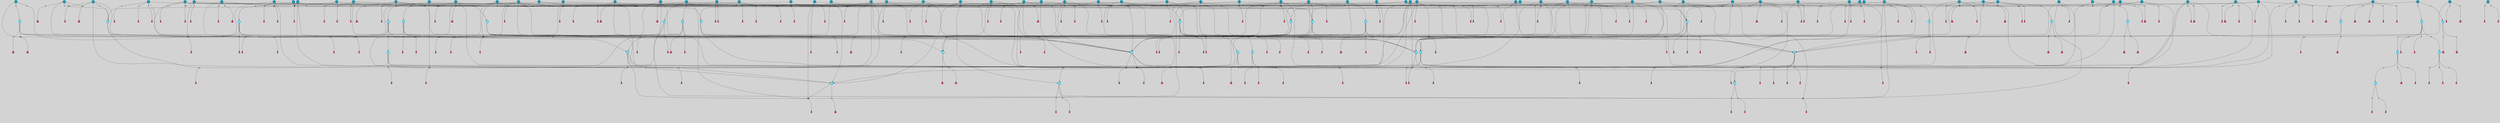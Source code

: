 // File exported with GEGELATI v1.3.1
// On the 2024-04-08 17:21:56
// With the File::TPGGraphDotExporter
digraph{
	graph[pad = "0.212, 0.055" bgcolor = lightgray]
	node[shape=circle style = filled label = ""]
		T3 [fillcolor="#66ddff"]
		T4 [fillcolor="#66ddff"]
		T7 [fillcolor="#66ddff"]
		T9 [fillcolor="#66ddff"]
		T11 [fillcolor="#66ddff"]
		T24 [fillcolor="#66ddff"]
		T27 [fillcolor="#66ddff"]
		T54 [fillcolor="#66ddff"]
		T95 [fillcolor="#66ddff"]
		T96 [fillcolor="#66ddff"]
		T111 [fillcolor="#66ddff"]
		T129 [fillcolor="#66ddff"]
		T159 [fillcolor="#1199bb"]
		T160 [fillcolor="#66ddff"]
		T195 [fillcolor="#1199bb"]
		T212 [fillcolor="#66ddff"]
		T214 [fillcolor="#66ddff"]
		T239 [fillcolor="#66ddff"]
		T242 [fillcolor="#66ddff"]
		T244 [fillcolor="#1199bb"]
		T250 [fillcolor="#1199bb"]
		T261 [fillcolor="#1199bb"]
		T264 [fillcolor="#1199bb"]
		T266 [fillcolor="#1199bb"]
		T277 [fillcolor="#66ddff"]
		T280 [fillcolor="#1199bb"]
		T282 [fillcolor="#66ddff"]
		T286 [fillcolor="#1199bb"]
		T305 [fillcolor="#66ddff"]
		T306 [fillcolor="#1199bb"]
		T317 [fillcolor="#1199bb"]
		T320 [fillcolor="#1199bb"]
		T323 [fillcolor="#1199bb"]
		T325 [fillcolor="#1199bb"]
		T326 [fillcolor="#66ddff"]
		T327 [fillcolor="#66ddff"]
		T328 [fillcolor="#1199bb"]
		T329 [fillcolor="#66ddff"]
		T330 [fillcolor="#66ddff"]
		T331 [fillcolor="#66ddff"]
		T332 [fillcolor="#66ddff"]
		T333 [fillcolor="#1199bb"]
		T334 [fillcolor="#66ddff"]
		T335 [fillcolor="#66ddff"]
		T336 [fillcolor="#66ddff"]
		T337 [fillcolor="#66ddff"]
		T338 [fillcolor="#66ddff"]
		T341 [fillcolor="#1199bb"]
		T342 [fillcolor="#1199bb"]
		T345 [fillcolor="#1199bb"]
		T348 [fillcolor="#1199bb"]
		T349 [fillcolor="#1199bb"]
		T353 [fillcolor="#1199bb"]
		T356 [fillcolor="#1199bb"]
		T366 [fillcolor="#1199bb"]
		T369 [fillcolor="#1199bb"]
		T372 [fillcolor="#1199bb"]
		T384 [fillcolor="#1199bb"]
		T386 [fillcolor="#1199bb"]
		T392 [fillcolor="#1199bb"]
		T394 [fillcolor="#1199bb"]
		T396 [fillcolor="#1199bb"]
		T399 [fillcolor="#1199bb"]
		T403 [fillcolor="#1199bb"]
		T404 [fillcolor="#1199bb"]
		T405 [fillcolor="#1199bb"]
		T406 [fillcolor="#1199bb"]
		T409 [fillcolor="#1199bb"]
		T411 [fillcolor="#1199bb"]
		T413 [fillcolor="#66ddff"]
		T414 [fillcolor="#1199bb"]
		T415 [fillcolor="#1199bb"]
		T416 [fillcolor="#66ddff"]
		T417 [fillcolor="#66ddff"]
		T418 [fillcolor="#1199bb"]
		T283 [fillcolor="#1199bb"]
		T419 [fillcolor="#1199bb"]
		T421 [fillcolor="#1199bb"]
		T422 [fillcolor="#66ddff"]
		T423 [fillcolor="#1199bb"]
		T424 [fillcolor="#1199bb"]
		T425 [fillcolor="#1199bb"]
		T426 [fillcolor="#1199bb"]
		T428 [fillcolor="#1199bb"]
		T429 [fillcolor="#1199bb"]
		T430 [fillcolor="#1199bb"]
		T431 [fillcolor="#1199bb"]
		T432 [fillcolor="#1199bb"]
		T433 [fillcolor="#1199bb"]
		T434 [fillcolor="#1199bb"]
		T435 [fillcolor="#1199bb"]
		T436 [fillcolor="#1199bb"]
		T65 [fillcolor="#1199bb"]
		T437 [fillcolor="#1199bb"]
		T438 [fillcolor="#1199bb"]
		T439 [fillcolor="#1199bb"]
		T440 [fillcolor="#1199bb"]
		T441 [fillcolor="#1199bb"]
		T442 [fillcolor="#1199bb"]
		T443 [fillcolor="#1199bb"]
		T444 [fillcolor="#1199bb"]
		T445 [fillcolor="#1199bb"]
		T446 [fillcolor="#1199bb"]
		T447 [fillcolor="#1199bb"]
		T448 [fillcolor="#1199bb"]
		T449 [fillcolor="#1199bb"]
		T450 [fillcolor="#1199bb"]
		T451 [fillcolor="#1199bb"]
		T452 [fillcolor="#1199bb"]
		T453 [fillcolor="#1199bb"]
		T454 [fillcolor="#1199bb"]
		T455 [fillcolor="#1199bb"]
		T456 [fillcolor="#1199bb"]
		P3425 [fillcolor="#cccccc" shape=point] //6|
		I3425 [shape=box style=invis label="6|1&2|6#1|7&#92;n10|7&2|0#1|5&#92;n9|4&0|1#2|2&#92;n8|6&0|0#1|0&#92;n"]
		P3425 -> I3425[style=invis]
		A2741 [fillcolor="#ff3366" shape=box margin=0.03 width=0 height=0 label="3"]
		T3 -> P3425 -> A2741
		P3426 [fillcolor="#cccccc" shape=point] //3|
		I3426 [shape=box style=invis label="7|6&2|4#0|2&#92;n10|3&2|7#1|4&#92;n11|6&0|4#0|1&#92;n7|1&0|0#2|6&#92;n7|6&0|3#2|6&#92;n4|0&2|6#0|1&#92;n4|4&2|5#0|2&#92;n4|6&0|4#2|7&#92;n10|0&2|3#1|5&#92;n2|6&0|5#0|2&#92;n1|0&2|3#0|7&#92;n1|6&2|0#0|5&#92;n6|2&0|1#0|7&#92;n9|2&0|3#2|7&#92;n5|3&0|6#0|6&#92;n1|7&2|5#2|3&#92;n8|1&2|7#0|6&#92;n1|0&2|5#2|1&#92;n7|1&2|2#2|5&#92;n7|4&2|6#0|3&#92;n"]
		P3426 -> I3426[style=invis]
		A2742 [fillcolor="#ff3366" shape=box margin=0.03 width=0 height=0 label="4"]
		T3 -> P3426 -> A2742
		P3427 [fillcolor="#cccccc" shape=point] //7|
		I3427 [shape=box style=invis label="0|2&2|4#2|6&#92;n5|3&0|6#0|1&#92;n4|7&2|6#0|5&#92;n7|6&0|7#0|5&#92;n10|7&2|2#1|1&#92;n"]
		P3427 -> I3427[style=invis]
		A2743 [fillcolor="#ff3366" shape=box margin=0.03 width=0 height=0 label="4"]
		T4 -> P3427 -> A2743
		P3428 [fillcolor="#cccccc" shape=point] //0|
		I3428 [shape=box style=invis label="2|5&0|1#0|6&#92;n6|1&2|2#2|7&#92;n8|0&0|3#1|4&#92;n4|3&2|5#2|4&#92;n8|1&2|4#0|0&#92;n6|6&0|1#2|6&#92;n11|7&2|4#2|5&#92;n6|2&2|4#0|2&#92;n8|5&2|4#2|4&#92;n2|1&2|1#2|2&#92;n2|7&2|5#2|6&#92;n9|7&0|5#0|4&#92;n1|2&0|5#2|6&#92;n4|2&2|3#2|7&#92;n3|3&2|1#0|2&#92;n"]
		P3428 -> I3428[style=invis]
		A2744 [fillcolor="#ff3366" shape=box margin=0.03 width=0 height=0 label="5"]
		T4 -> P3428 -> A2744
		P3429 [fillcolor="#cccccc" shape=point] //-3|
		I3429 [shape=box style=invis label="1|6&2|7#0|7&#92;n10|2&0|7#1|3&#92;n9|6&2|7#2|2&#92;n5|3&0|7#0|7&#92;n1|6&2|3#0|0&#92;n2|3&2|3#2|2&#92;n5|1&2|6#0|6&#92;n"]
		P3429 -> I3429[style=invis]
		A2745 [fillcolor="#ff3366" shape=box margin=0.03 width=0 height=0 label="7"]
		T7 -> P3429 -> A2745
		P3430 [fillcolor="#cccccc" shape=point] //5|
		I3430 [shape=box style=invis label="0|5&2|3#0|1&#92;n0|6&2|1#2|4&#92;n6|2&2|6#0|7&#92;n7|4&0|3#0|1&#92;n5|4&0|7#1|6&#92;n9|1&0|5#2|2&#92;n6|3&2|3#1|7&#92;n11|7&2|4#1|6&#92;n2|5&0|1#0|0&#92;n4|7&0|0#0|2&#92;n6|2&0|6#0|0&#92;n2|1&2|6#2|4&#92;n10|0&2|0#1|0&#92;n6|6&2|4#0|6&#92;n"]
		P3430 -> I3430[style=invis]
		A2746 [fillcolor="#ff3366" shape=box margin=0.03 width=0 height=0 label="8"]
		T7 -> P3430 -> A2746
		P3431 [fillcolor="#cccccc" shape=point] //-6|
		I3431 [shape=box style=invis label="11|1&0|7#2|0&#92;n10|4&0|1#1|0&#92;n4|3&2|4#2|1&#92;n0|5&2|0#0|0&#92;n6|1&0|0#0|3&#92;n8|2&2|0#0|4&#92;n11|4&2|0#1|6&#92;n7|0&2|6#2|3&#92;n5|3&2|6#2|0&#92;n2|0&2|0#0|4&#92;n"]
		P3431 -> I3431[style=invis]
		A2747 [fillcolor="#ff3366" shape=box margin=0.03 width=0 height=0 label="9"]
		T9 -> P3431 -> A2747
		P3432 [fillcolor="#cccccc" shape=point] //2|
		I3432 [shape=box style=invis label="6|3&2|7#1|4&#92;n8|6&0|0#2|5&#92;n2|1&0|2#0|3&#92;n8|7&0|6#0|4&#92;n2|1&2|0#0|1&#92;n0|0&2|2#2|3&#92;n6|6&0|7#2|1&#92;n6|1&0|7#2|6&#92;n5|4&2|7#0|4&#92;n0|3&0|4#2|0&#92;n11|0&2|0#2|5&#92;n4|5&2|5#2|4&#92;n5|7&0|6#0|4&#92;n9|7&2|5#0|3&#92;n5|4&2|1#0|3&#92;n5|3&0|1#1|7&#92;n0|4&0|3#2|5&#92;n"]
		P3432 -> I3432[style=invis]
		A2748 [fillcolor="#ff3366" shape=box margin=0.03 width=0 height=0 label="10"]
		T9 -> P3432 -> A2748
		P3433 [fillcolor="#cccccc" shape=point] //6|
		I3433 [shape=box style=invis label="3|0&2|7#2|2&#92;n3|2&0|4#2|5&#92;n5|1&0|2#1|0&#92;n8|7&0|1#2|0&#92;n8|5&0|3#0|6&#92;n0|2&0|2#2|3&#92;n1|5&2|5#0|5&#92;n5|6&0|6#0|7&#92;n6|7&0|0#2|6&#92;n1|2&2|3#0|0&#92;n7|7&2|3#0|4&#92;n0|7&2|7#0|6&#92;n1|0&2|2#2|7&#92;n4|4&0|1#0|0&#92;n"]
		P3433 -> I3433[style=invis]
		A2749 [fillcolor="#ff3366" shape=box margin=0.03 width=0 height=0 label="11"]
		T11 -> P3433 -> A2749
		P3434 [fillcolor="#cccccc" shape=point] //-4|
		I3434 [shape=box style=invis label="4|1&0|4#2|6&#92;n1|2&2|2#2|0&#92;n1|2&2|0#0|6&#92;n8|4&2|3#2|5&#92;n5|5&2|1#1|0&#92;n"]
		P3434 -> I3434[style=invis]
		A2750 [fillcolor="#ff3366" shape=box margin=0.03 width=0 height=0 label="12"]
		T11 -> P3434 -> A2750
		P3435 [fillcolor="#cccccc" shape=point] //-3|
		I3435 [shape=box style=invis label="8|1&2|3#0|5&#92;n0|6&0|5#0|5&#92;n3|7&2|1#0|6&#92;n3|5&0|1#0|0&#92;n9|5&2|0#0|4&#92;n3|5&0|2#0|3&#92;n10|6&2|4#1|0&#92;n9|4&2|7#2|6&#92;n1|7&2|5#2|2&#92;n"]
		P3435 -> I3435[style=invis]
		A2751 [fillcolor="#ff3366" shape=box margin=0.03 width=0 height=0 label="5"]
		T4 -> P3435 -> A2751
		P3436 [fillcolor="#cccccc" shape=point] //1|
		I3436 [shape=box style=invis label="5|1&0|6#2|7&#92;n2|4&0|4#2|2&#92;n0|6&0|5#0|4&#92;n10|6&2|5#1|6&#92;n9|3&0|1#1|7&#92;n10|3&2|2#1|0&#92;n5|0&0|0#2|1&#92;n11|3&2|3#1|5&#92;n10|3&0|1#1|0&#92;n2|4&0|1#0|1&#92;n0|2&0|3#2|4&#92;n9|2&2|1#2|5&#92;n11|7&2|6#2|6&#92;n"]
		P3436 -> I3436[style=invis]
		T24 -> P3436 -> T7
		P3437 [fillcolor="#cccccc" shape=point] //5|
		I3437 [shape=box style=invis label="3|0&2|0#0|1&#92;n3|0&0|7#0|1&#92;n5|3&0|2#2|6&#92;n4|4&2|4#2|6&#92;n11|2&0|7#1|6&#92;n2|7&2|2#2|5&#92;n9|3&2|6#2|7&#92;n7|7&0|0#0|4&#92;n6|1&2|4#2|3&#92;n5|4&2|0#1|6&#92;n1|3&0|7#0|4&#92;n"]
		P3437 -> I3437[style=invis]
		A2752 [fillcolor="#ff3366" shape=box margin=0.03 width=0 height=0 label="7"]
		T24 -> P3437 -> A2752
		P3438 [fillcolor="#cccccc" shape=point] //-2|
		I3438 [shape=box style=invis label="4|1&0|4#0|3&#92;n4|2&0|5#2|0&#92;n5|5&2|6#0|5&#92;n1|4&0|1#0|2&#92;n6|3&2|7#1|5&#92;n0|4&2|0#0|3&#92;n8|5&2|5#1|2&#92;n10|7&2|7#1|1&#92;n3|4&0|0#2|1&#92;n3|6&2|5#2|5&#92;n8|3&0|1#0|7&#92;n10|0&2|7#1|3&#92;n4|1&2|4#0|1&#92;n9|3&2|0#0|4&#92;n3|6&2|0#0|4&#92;n1|2&0|6#2|1&#92;n4|0&2|1#2|2&#92;n"]
		P3438 -> I3438[style=invis]
		A2753 [fillcolor="#ff3366" shape=box margin=0.03 width=0 height=0 label="14"]
		T24 -> P3438 -> A2753
		P3439 [fillcolor="#cccccc" shape=point] //2|
		I3439 [shape=box style=invis label="9|1&2|3#0|1&#92;n5|2&2|0#2|4&#92;n3|6&2|5#2|7&#92;n7|0&2|5#0|4&#92;n1|2&0|3#0|5&#92;n7|3&2|7#0|0&#92;n"]
		P3439 -> I3439[style=invis]
		A2754 [fillcolor="#ff3366" shape=box margin=0.03 width=0 height=0 label="2"]
		T27 -> P3439 -> A2754
		P3440 [fillcolor="#cccccc" shape=point] //-6|
		I3440 [shape=box style=invis label="7|5&0|4#0|4&#92;n11|0&2|5#2|1&#92;n"]
		P3440 -> I3440[style=invis]
		A2755 [fillcolor="#ff3366" shape=box margin=0.03 width=0 height=0 label="3"]
		T27 -> P3440 -> A2755
		T27 -> P3426
		T27 -> P3428
		P3441 [fillcolor="#cccccc" shape=point] //0|
		I3441 [shape=box style=invis label="4|0&0|3#2|7&#92;n10|2&0|3#1|7&#92;n3|5&0|2#0|3&#92;n4|5&0|0#2|1&#92;n10|7&2|0#1|2&#92;n5|3&2|3#1|6&#92;n9|5&2|0#0|4&#92;n5|4&2|7#0|2&#92;n10|3&2|7#1|4&#92;n7|2&0|1#2|6&#92;n8|6&0|5#0|5&#92;n8|7&2|3#0|5&#92;n2|6&2|4#0|0&#92;n"]
		P3441 -> I3441[style=invis]
		A2756 [fillcolor="#ff3366" shape=box margin=0.03 width=0 height=0 label="5"]
		T27 -> P3441 -> A2756
		P3442 [fillcolor="#cccccc" shape=point] //8|
		I3442 [shape=box style=invis label="9|0&0|1#2|0&#92;n10|1&2|5#1|4&#92;n8|2&2|6#0|4&#92;n2|4&2|5#2|3&#92;n4|2&2|2#0|2&#92;n7|5&0|2#0|0&#92;n8|2&2|1#1|3&#92;n8|7&0|7#2|1&#92;n1|1&0|0#0|7&#92;n5|6&2|5#1|0&#92;n6|6&2|5#0|0&#92;n11|4&0|3#2|6&#92;n4|2&2|4#0|7&#92;n5|6&0|1#2|0&#92;n11|3&0|2#0|7&#92;n"]
		P3442 -> I3442[style=invis]
		A2757 [fillcolor="#ff3366" shape=box margin=0.03 width=0 height=0 label="6"]
		T54 -> P3442 -> A2757
		T54 -> P3437
		P3443 [fillcolor="#cccccc" shape=point] //-10|
		I3443 [shape=box style=invis label="3|6&0|0#0|4&#92;n4|1&2|4#0|1&#92;n5|1&0|1#0|4&#92;n5|5&2|6#0|5&#92;n6|5&0|6#0|3&#92;n11|1&2|0#0|1&#92;n0|7&2|0#0|3&#92;n1|2&0|6#0|1&#92;n8|0&0|4#2|0&#92;n0|4&0|7#2|7&#92;n7|0&2|7#1|3&#92;n3|1&0|5#2|5&#92;n5|1&0|4#0|3&#92;n2|2&0|2#0|0&#92;n8|3&0|1#0|7&#92;n3|0&0|3#0|5&#92;n7|2&0|5#2|0&#92;n6|3&2|7#1|5&#92;n4|7&2|7#2|1&#92;n"]
		P3443 -> I3443[style=invis]
		A2758 [fillcolor="#ff3366" shape=box margin=0.03 width=0 height=0 label="14"]
		T54 -> P3443 -> A2758
		T54 -> P3430
		P3444 [fillcolor="#cccccc" shape=point] //4|
		I3444 [shape=box style=invis label="4|3&0|6#0|3&#92;n5|7&2|3#2|2&#92;n5|6&0|7#1|2&#92;n1|4&2|6#0|3&#92;n8|4&2|1#2|5&#92;n9|5&2|4#1|4&#92;n2|4&0|5#0|7&#92;n10|0&0|6#1|3&#92;n3|0&0|6#0|2&#92;n2|7&2|7#2|6&#92;n5|2&0|5#1|5&#92;n10|4&2|5#1|7&#92;n4|0&0|4#2|4&#92;n11|1&0|4#2|6&#92;n10|6&2|0#1|4&#92;n9|7&0|3#1|4&#92;n4|5&2|7#0|6&#92;n11|5&2|6#2|3&#92;n0|3&0|5#0|1&#92;n"]
		P3444 -> I3444[style=invis]
		A2759 [fillcolor="#ff3366" shape=box margin=0.03 width=0 height=0 label="13"]
		T95 -> P3444 -> A2759
		P3445 [fillcolor="#cccccc" shape=point] //8|
		I3445 [shape=box style=invis label="9|7&0|5#2|5&#92;n3|3&2|3#0|2&#92;n9|5&2|2#1|0&#92;n2|3&0|6#0|3&#92;n4|4&2|5#2|7&#92;n11|3&2|0#1|5&#92;n6|6&2|1#2|2&#92;n4|6&0|1#2|2&#92;n2|5&2|7#2|2&#92;n7|7&2|2#2|3&#92;n6|5&0|3#2|6&#92;n6|7&0|6#0|2&#92;n"]
		P3445 -> I3445[style=invis]
		A2760 [fillcolor="#ff3366" shape=box margin=0.03 width=0 height=0 label="14"]
		T95 -> P3445 -> A2760
		P3446 [fillcolor="#cccccc" shape=point] //2|
		I3446 [shape=box style=invis label="4|1&0|4#2|6&#92;n5|5&2|1#1|0&#92;n1|0&2|0#0|6&#92;n8|4&2|3#2|5&#92;n"]
		P3446 -> I3446[style=invis]
		T95 -> P3446 -> T11
		P3447 [fillcolor="#cccccc" shape=point] //-9|
		I3447 [shape=box style=invis label="2|0&2|0#2|1&#92;n4|4&2|4#2|6&#92;n9|1&0|3#1|7&#92;n5|3&0|2#2|6&#92;n2|7&2|2#2|5&#92;n5|4&2|0#1|6&#92;n3|0&0|7#0|1&#92;n1|3&0|7#0|4&#92;n11|6&2|2#0|7&#92;n7|7&0|0#0|4&#92;n11|0&0|7#1|6&#92;n9|3&2|6#2|7&#92;n"]
		P3447 -> I3447[style=invis]
		A2761 [fillcolor="#ff3366" shape=box margin=0.03 width=0 height=0 label="7"]
		T95 -> P3447 -> A2761
		P3448 [fillcolor="#cccccc" shape=point] //-8|
		I3448 [shape=box style=invis label="7|5&0|4#2|4&#92;n"]
		P3448 -> I3448[style=invis]
		A2762 [fillcolor="#ff3366" shape=box margin=0.03 width=0 height=0 label="3"]
		T95 -> P3448 -> A2762
		P3449 [fillcolor="#cccccc" shape=point] //6|
		I3449 [shape=box style=invis label="0|5&2|3#0|1&#92;n0|6&2|1#2|4&#92;n9|1&0|5#2|2&#92;n7|4&0|3#0|1&#92;n5|4&0|7#1|6&#92;n2|5&0|1#0|0&#92;n6|3&2|3#1|7&#92;n11|7&2|4#1|6&#92;n6|2&2|6#0|1&#92;n4|7&0|0#0|2&#92;n6|2&0|6#0|0&#92;n9|1&2|6#2|4&#92;n10|0&2|0#1|0&#92;n6|6&2|4#0|6&#92;n"]
		P3449 -> I3449[style=invis]
		A2763 [fillcolor="#ff3366" shape=box margin=0.03 width=0 height=0 label="8"]
		T96 -> P3449 -> A2763
		P3450 [fillcolor="#cccccc" shape=point] //5|
		I3450 [shape=box style=invis label="10|4&0|1#1|0&#92;n4|3&2|4#2|1&#92;n2|0&2|0#0|4&#92;n6|1&0|0#0|3&#92;n8|2&2|0#0|4&#92;n0|0&0|0#0|0&#92;n11|4&2|0#1|6&#92;n7|0&2|6#2|3&#92;n5|3&2|6#2|0&#92;n0|0&2|0#0|0&#92;n"]
		P3450 -> I3450[style=invis]
		A2764 [fillcolor="#ff3366" shape=box margin=0.03 width=0 height=0 label="9"]
		T96 -> P3450 -> A2764
		T96 -> P3425
		P3451 [fillcolor="#cccccc" shape=point] //1|
		I3451 [shape=box style=invis label="5|4&0|7#1|6&#92;n0|6&2|1#2|4&#92;n7|4&0|3#0|1&#92;n0|5&2|3#0|1&#92;n9|1&0|5#2|2&#92;n6|3&2|3#1|7&#92;n11|7&2|4#1|6&#92;n2|5&0|1#0|0&#92;n7|5&2|3#1|1&#92;n4|7&0|0#0|2&#92;n6|2&0|6#0|0&#92;n2|1&2|6#2|4&#92;n10|0&2|7#1|0&#92;n6|6&2|4#0|6&#92;n"]
		P3451 -> I3451[style=invis]
		A2765 [fillcolor="#ff3366" shape=box margin=0.03 width=0 height=0 label="8"]
		T96 -> P3451 -> A2765
		T96 -> P3435
		P3452 [fillcolor="#cccccc" shape=point] //-5|
		I3452 [shape=box style=invis label="0|0&2|3#0|2&#92;n10|5&0|6#1|3&#92;n7|3&0|6#2|3&#92;n3|4&0|6#0|6&#92;n10|5&0|2#1|1&#92;n5|0&0|1#0|3&#92;n6|6&2|5#1|5&#92;n7|4&0|2#1|7&#92;n5|7&0|1#2|5&#92;n1|5&0|0#0|3&#92;n7|5&2|1#2|6&#92;n9|0&0|2#0|0&#92;n4|0&2|4#0|0&#92;n4|6&0|0#2|3&#92;n3|1&0|6#2|5&#92;n7|7&2|1#2|3&#92;n9|4&2|2#0|6&#92;n"]
		P3452 -> I3452[style=invis]
		T111 -> P3452 -> T9
		P3453 [fillcolor="#cccccc" shape=point] //7|
		I3453 [shape=box style=invis label="7|4&2|1#2|0&#92;n4|1&2|4#2|3&#92;n5|0&2|0#2|2&#92;n6|1&2|4#2|6&#92;n"]
		P3453 -> I3453[style=invis]
		A2766 [fillcolor="#ff3366" shape=box margin=0.03 width=0 height=0 label="9"]
		T111 -> P3453 -> A2766
		P3454 [fillcolor="#cccccc" shape=point] //2|
		I3454 [shape=box style=invis label="3|0&2|0#0|1&#92;n11|2&0|7#1|6&#92;n8|7&2|4#0|5&#92;n5|3&0|2#2|6&#92;n4|4&2|4#2|6&#92;n3|0&0|7#0|1&#92;n2|7&2|2#2|5&#92;n9|3&2|6#2|7&#92;n7|7&0|0#0|4&#92;n6|1&2|4#1|3&#92;n5|4&2|0#1|6&#92;n1|3&0|7#0|4&#92;n"]
		P3454 -> I3454[style=invis]
		A2767 [fillcolor="#ff3366" shape=box margin=0.03 width=0 height=0 label="7"]
		T111 -> P3454 -> A2767
		T111 -> P3431
		T129 -> P3442
		T129 -> P3437
		P3455 [fillcolor="#cccccc" shape=point] //10|
		I3455 [shape=box style=invis label="4|5&2|7#2|1&#92;n1|7&2|3#0|6&#92;n3|5&2|2#0|3&#92;n10|3&0|7#1|4&#92;n7|1&0|4#2|6&#92;n10|2&0|3#1|7&#92;n9|5&2|0#0|4&#92;n4|0&0|3#2|7&#92;n11|4&2|6#1|2&#92;n5|4&2|7#0|2&#92;n2|6&2|4#0|0&#92;n6|5&0|7#2|1&#92;n5|3&2|3#1|6&#92;n10|7&2|0#1|2&#92;n"]
		P3455 -> I3455[style=invis]
		A2768 [fillcolor="#ff3366" shape=box margin=0.03 width=0 height=0 label="5"]
		T129 -> P3455 -> A2768
		P3456 [fillcolor="#cccccc" shape=point] //5|
		I3456 [shape=box style=invis label="9|4&2|3#1|3&#92;n0|4&2|4#0|5&#92;n6|1&2|6#2|5&#92;n4|0&0|5#2|0&#92;n"]
		P3456 -> I3456[style=invis]
		A2769 [fillcolor="#ff3366" shape=box margin=0.03 width=0 height=0 label="7"]
		T129 -> P3456 -> A2769
		P3457 [fillcolor="#cccccc" shape=point] //6|
		I3457 [shape=box style=invis label="9|4&2|7#0|6&#92;n8|4&0|1#1|0&#92;n1|3&0|0#2|1&#92;n2|4&0|6#2|2&#92;n5|1&2|5#0|7&#92;n3|0&0|3#2|6&#92;n2|2&2|6#0|2&#92;n8|4&0|4#2|2&#92;n5|1&2|4#0|3&#92;n9|4&0|6#0|6&#92;n5|0&2|2#1|5&#92;n11|7&0|0#1|1&#92;n0|4&0|3#0|3&#92;n7|7&2|4#2|5&#92;n1|5&0|1#2|1&#92;n"]
		P3457 -> I3457[style=invis]
		A2770 [fillcolor="#ff3366" shape=box margin=0.03 width=0 height=0 label="1"]
		T129 -> P3457 -> A2770
		P3458 [fillcolor="#cccccc" shape=point] //7|
		I3458 [shape=box style=invis label="7|0&2|1#2|0&#92;n9|7&2|1#1|7&#92;n8|2&0|1#1|0&#92;n6|6&0|2#1|1&#92;n2|2&0|5#0|0&#92;n5|7&0|0#2|1&#92;n5|1&2|5#1|5&#92;n4|7&2|4#2|3&#92;n10|5&2|2#1|5&#92;n1|3&2|2#2|0&#92;n10|2&2|6#1|5&#92;n"]
		P3458 -> I3458[style=invis]
		A2771 [fillcolor="#ff3366" shape=box margin=0.03 width=0 height=0 label="1"]
		T159 -> P3458 -> A2771
		P3459 [fillcolor="#cccccc" shape=point] //7|
		I3459 [shape=box style=invis label="7|4&2|7#0|4&#92;n4|6&0|1#2|5&#92;n2|1&2|3#0|0&#92;n4|3&2|0#0|1&#92;n0|0&2|7#2|7&#92;n7|7&0|5#2|3&#92;n5|0&2|1#2|2&#92;n10|0&0|4#1|2&#92;n4|4&0|7#0|0&#92;n6|7&0|2#0|1&#92;n1|4&2|5#0|4&#92;n"]
		P3459 -> I3459[style=invis]
		A2772 [fillcolor="#ff3366" shape=box margin=0.03 width=0 height=0 label="0"]
		T159 -> P3459 -> A2772
		P3460 [fillcolor="#cccccc" shape=point] //5|
		I3460 [shape=box style=invis label="0|5&2|3#0|1&#92;n0|6&2|1#2|4&#92;n6|2&2|6#0|7&#92;n9|0&2|7#1|1&#92;n7|4&0|3#0|1&#92;n11|7&2|4#1|6&#92;n9|1&0|5#2|2&#92;n5|4&0|7#1|6&#92;n2|5&0|1#0|0&#92;n4|7&0|0#0|2&#92;n6|2&0|6#0|0&#92;n2|1&2|6#2|4&#92;n10|0&0|0#1|0&#92;n6|6&2|4#0|6&#92;n"]
		P3460 -> I3460[style=invis]
		T159 -> P3460 -> T129
		T160 -> P3444
		T160 -> P3447
		P3461 [fillcolor="#cccccc" shape=point] //5|
		I3461 [shape=box style=invis label="6|0&2|7#2|7&#92;n3|6&2|6#2|6&#92;n6|3&0|5#1|2&#92;n"]
		P3461 -> I3461[style=invis]
		A2773 [fillcolor="#ff3366" shape=box margin=0.03 width=0 height=0 label="3"]
		T160 -> P3461 -> A2773
		P3462 [fillcolor="#cccccc" shape=point] //-2|
		I3462 [shape=box style=invis label="11|7&2|0#1|7&#92;n4|3&0|1#2|5&#92;n0|4&2|4#2|7&#92;n1|6&0|0#0|4&#92;n4|0&0|0#0|5&#92;n0|6&2|3#2|0&#92;n9|6&2|5#1|3&#92;n0|7&2|1#2|5&#92;n4|4&0|5#0|1&#92;n10|4&0|0#1|0&#92;n"]
		P3462 -> I3462[style=invis]
		A2774 [fillcolor="#ff3366" shape=box margin=0.03 width=0 height=0 label="12"]
		T160 -> P3462 -> A2774
		T160 -> P3437
		P3463 [fillcolor="#cccccc" shape=point] //5|
		I3463 [shape=box style=invis label="3|0&2|0#2|1&#92;n3|0&0|7#0|1&#92;n5|3&0|2#2|6&#92;n4|4&2|4#2|6&#92;n5|4&2|0#1|6&#92;n2|7&2|2#2|5&#92;n1|3&0|7#0|4&#92;n11|6&2|2#0|7&#92;n7|7&0|0#0|4&#92;n6|1&2|4#2|3&#92;n11|0&0|7#1|6&#92;n9|3&2|6#2|7&#92;n"]
		P3463 -> I3463[style=invis]
		A2775 [fillcolor="#ff3366" shape=box margin=0.03 width=0 height=0 label="7"]
		T195 -> P3463 -> A2775
		P3464 [fillcolor="#cccccc" shape=point] //4|
		I3464 [shape=box style=invis label="7|1&0|6#0|1&#92;n6|7&2|7#1|7&#92;n10|1&2|1#1|1&#92;n9|6&2|2#1|4&#92;n4|7&0|4#2|2&#92;n9|6&0|5#1|1&#92;n10|0&2|6#1|6&#92;n5|1&0|1#2|3&#92;n10|1&0|5#1|0&#92;n3|4&2|3#0|0&#92;n8|2&0|5#2|4&#92;n1|6&2|0#0|0&#92;n2|3&0|1#2|6&#92;n5|2&2|2#1|6&#92;n2|2&0|1#2|1&#92;n3|1&2|7#0|3&#92;n6|7&2|3#0|4&#92;n"]
		P3464 -> I3464[style=invis]
		A2776 [fillcolor="#ff3366" shape=box margin=0.03 width=0 height=0 label="10"]
		T195 -> P3464 -> A2776
		P3465 [fillcolor="#cccccc" shape=point] //-4|
		I3465 [shape=box style=invis label="0|4&0|0#2|7&#92;n8|5&2|4#2|4&#92;n4|3&2|5#2|4&#92;n11|7&2|2#2|5&#92;n6|5&2|2#2|7&#92;n3|2&0|7#0|7&#92;n3|3&2|1#0|3&#92;n2|6&0|3#2|5&#92;n0|1&2|6#2|2&#92;n8|2&0|0#1|6&#92;n0|7&0|5#0|4&#92;n9|5&0|3#2|7&#92;n2|7&2|5#2|6&#92;n9|0&2|0#0|1&#92;n1|2&2|4#0|2&#92;n"]
		P3465 -> I3465[style=invis]
		T195 -> P3465 -> T27
		T195 -> P3459
		P3466 [fillcolor="#cccccc" shape=point] //6|
		I3466 [shape=box style=invis label="9|4&2|7#0|6&#92;n8|4&0|1#1|0&#92;n1|3&0|0#2|1&#92;n2|4&0|6#2|2&#92;n5|1&2|5#0|7&#92;n3|0&0|3#2|6&#92;n2|2&2|6#0|2&#92;n8|4&0|4#2|2&#92;n5|1&2|4#0|3&#92;n9|4&0|6#0|6&#92;n5|0&2|2#1|5&#92;n11|7&0|0#1|1&#92;n0|4&0|3#0|3&#92;n7|7&2|4#2|5&#92;n1|5&0|1#2|1&#92;n"]
		P3466 -> I3466[style=invis]
		A2777 [fillcolor="#ff3366" shape=box margin=0.03 width=0 height=0 label="1"]
		T212 -> P3466 -> A2777
		P3467 [fillcolor="#cccccc" shape=point] //10|
		I3467 [shape=box style=invis label="4|5&2|7#2|1&#92;n1|7&2|3#0|6&#92;n3|5&2|2#0|3&#92;n10|3&0|7#1|4&#92;n7|1&0|4#2|6&#92;n10|2&0|3#1|7&#92;n9|5&2|0#0|4&#92;n4|0&0|3#2|7&#92;n11|4&2|6#1|2&#92;n5|4&2|7#0|2&#92;n2|6&2|4#0|0&#92;n6|5&0|7#2|1&#92;n5|3&2|3#1|6&#92;n10|7&2|0#1|2&#92;n"]
		P3467 -> I3467[style=invis]
		A2778 [fillcolor="#ff3366" shape=box margin=0.03 width=0 height=0 label="5"]
		T212 -> P3467 -> A2778
		P3468 [fillcolor="#cccccc" shape=point] //8|
		I3468 [shape=box style=invis label="9|0&0|1#2|0&#92;n10|1&2|5#1|4&#92;n8|2&2|6#0|4&#92;n2|4&2|5#2|3&#92;n4|2&2|2#0|2&#92;n7|5&0|2#0|0&#92;n8|2&2|1#1|3&#92;n8|7&0|7#2|1&#92;n1|1&0|0#0|7&#92;n5|6&2|5#1|0&#92;n6|6&2|5#0|0&#92;n11|4&0|3#2|6&#92;n4|2&2|4#0|7&#92;n5|6&0|1#2|0&#92;n11|3&0|2#0|7&#92;n"]
		P3468 -> I3468[style=invis]
		A2779 [fillcolor="#ff3366" shape=box margin=0.03 width=0 height=0 label="6"]
		T212 -> P3468 -> A2779
		P3469 [fillcolor="#cccccc" shape=point] //5|
		I3469 [shape=box style=invis label="3|0&2|0#0|1&#92;n3|0&0|7#0|1&#92;n5|3&0|2#2|6&#92;n4|4&2|4#2|6&#92;n11|2&0|7#1|6&#92;n2|7&2|2#2|5&#92;n9|3&2|6#2|7&#92;n7|7&0|0#0|4&#92;n6|1&2|4#2|3&#92;n5|4&2|0#1|6&#92;n1|3&0|7#0|4&#92;n"]
		P3469 -> I3469[style=invis]
		A2780 [fillcolor="#ff3366" shape=box margin=0.03 width=0 height=0 label="7"]
		T212 -> P3469 -> A2780
		P3470 [fillcolor="#cccccc" shape=point] //5|
		I3470 [shape=box style=invis label="9|4&2|3#1|3&#92;n0|4&2|4#0|5&#92;n6|1&2|6#2|5&#92;n4|0&0|5#2|0&#92;n"]
		P3470 -> I3470[style=invis]
		A2781 [fillcolor="#ff3366" shape=box margin=0.03 width=0 height=0 label="7"]
		T212 -> P3470 -> A2781
		P3471 [fillcolor="#cccccc" shape=point] //6|
		I3471 [shape=box style=invis label="9|4&2|7#0|6&#92;n8|4&0|1#1|0&#92;n1|3&0|0#2|1&#92;n2|4&0|6#2|2&#92;n5|1&2|5#0|7&#92;n3|0&0|3#2|6&#92;n2|2&2|6#0|2&#92;n8|4&0|4#2|2&#92;n5|1&2|4#0|3&#92;n9|4&0|6#0|6&#92;n5|0&2|2#1|5&#92;n11|7&0|0#1|1&#92;n0|4&0|3#0|3&#92;n7|7&2|4#2|5&#92;n1|5&0|1#2|1&#92;n"]
		P3471 -> I3471[style=invis]
		A2782 [fillcolor="#ff3366" shape=box margin=0.03 width=0 height=0 label="1"]
		T214 -> P3471 -> A2782
		P3472 [fillcolor="#cccccc" shape=point] //10|
		I3472 [shape=box style=invis label="4|5&2|7#2|1&#92;n1|7&2|3#0|6&#92;n3|5&2|2#0|3&#92;n10|3&0|7#1|4&#92;n7|1&0|4#2|6&#92;n10|2&0|3#1|7&#92;n9|5&2|0#0|4&#92;n4|0&0|3#2|7&#92;n11|4&2|6#1|2&#92;n5|4&2|7#0|2&#92;n2|6&2|4#0|0&#92;n6|5&0|7#2|1&#92;n5|3&2|3#1|6&#92;n10|7&2|0#1|2&#92;n"]
		P3472 -> I3472[style=invis]
		A2783 [fillcolor="#ff3366" shape=box margin=0.03 width=0 height=0 label="5"]
		T214 -> P3472 -> A2783
		P3473 [fillcolor="#cccccc" shape=point] //5|
		I3473 [shape=box style=invis label="3|0&2|0#0|1&#92;n3|0&0|7#0|1&#92;n5|3&0|2#2|6&#92;n4|4&2|4#2|6&#92;n11|2&0|7#1|6&#92;n2|7&2|2#2|5&#92;n9|3&2|6#2|7&#92;n7|7&0|0#0|4&#92;n6|1&2|4#2|3&#92;n5|4&2|0#1|6&#92;n1|3&0|7#0|4&#92;n"]
		P3473 -> I3473[style=invis]
		A2784 [fillcolor="#ff3366" shape=box margin=0.03 width=0 height=0 label="7"]
		T214 -> P3473 -> A2784
		P3474 [fillcolor="#cccccc" shape=point] //8|
		I3474 [shape=box style=invis label="9|0&0|1#2|0&#92;n10|1&2|5#1|4&#92;n8|2&2|6#0|4&#92;n2|4&2|5#2|3&#92;n4|2&2|2#0|2&#92;n7|5&0|2#0|0&#92;n8|2&2|1#1|3&#92;n8|7&0|7#2|1&#92;n1|1&0|0#0|7&#92;n5|6&2|5#1|0&#92;n6|6&2|5#0|0&#92;n11|4&0|3#2|6&#92;n4|2&2|4#0|7&#92;n5|6&0|1#2|0&#92;n11|3&0|2#0|7&#92;n"]
		P3474 -> I3474[style=invis]
		A2785 [fillcolor="#ff3366" shape=box margin=0.03 width=0 height=0 label="6"]
		T214 -> P3474 -> A2785
		P3475 [fillcolor="#cccccc" shape=point] //5|
		I3475 [shape=box style=invis label="9|4&2|3#1|3&#92;n0|4&2|4#0|5&#92;n6|1&2|6#2|5&#92;n4|0&0|5#2|0&#92;n"]
		P3475 -> I3475[style=invis]
		A2786 [fillcolor="#ff3366" shape=box margin=0.03 width=0 height=0 label="7"]
		T214 -> P3475 -> A2786
		P3476 [fillcolor="#cccccc" shape=point] //-4|
		I3476 [shape=box style=invis label="3|0&2|0#2|1&#92;n11|0&0|7#1|6&#92;n11|6&2|2#0|7&#92;n4|4&2|4#2|6&#92;n2|7&2|2#0|5&#92;n1|3&0|4#0|4&#92;n5|3&0|2#2|6&#92;n7|7&0|0#0|4&#92;n6|1&2|4#2|3&#92;n10|0&0|7#1|4&#92;n3|0&0|7#0|1&#92;n9|3&2|6#2|7&#92;n"]
		P3476 -> I3476[style=invis]
		A2787 [fillcolor="#ff3366" shape=box margin=0.03 width=0 height=0 label="7"]
		T239 -> P3476 -> A2787
		P3477 [fillcolor="#cccccc" shape=point] //-2|
		I3477 [shape=box style=invis label="9|5&0|3#2|4&#92;n9|0&2|0#0|1&#92;n0|2&2|2#2|0&#92;n6|7&0|6#1|2&#92;n3|6&0|3#0|5&#92;n10|7&0|6#1|1&#92;n8|5&2|4#2|2&#92;n11|7&2|7#0|5&#92;n2|7&2|5#0|3&#92;n7|0&2|4#1|6&#92;n6|5&0|0#0|6&#92;n1|5&0|4#0|0&#92;n4|6&2|2#0|6&#92;n3|3&2|1#0|5&#92;n4|7&0|0#2|4&#92;n5|5&2|5#0|2&#92;n2|6&0|0#2|0&#92;n9|1&2|6#2|2&#92;n"]
		P3477 -> I3477[style=invis]
		T239 -> P3477 -> T96
		P3478 [fillcolor="#cccccc" shape=point] //-7|
		I3478 [shape=box style=invis label="11|2&2|6#1|1&#92;n2|3&0|6#2|3&#92;n10|0&0|2#1|4&#92;n"]
		P3478 -> I3478[style=invis]
		T239 -> P3478 -> T111
		P3479 [fillcolor="#cccccc" shape=point] //7|
		I3479 [shape=box style=invis label="7|0&2|1#2|0&#92;n9|7&2|1#1|7&#92;n8|2&0|1#1|0&#92;n6|6&0|2#1|1&#92;n2|2&0|5#0|0&#92;n5|7&0|0#2|1&#92;n5|1&2|5#1|5&#92;n4|7&2|4#2|3&#92;n10|5&2|2#1|5&#92;n1|3&2|2#2|0&#92;n10|2&2|6#1|5&#92;n"]
		P3479 -> I3479[style=invis]
		A2788 [fillcolor="#ff3366" shape=box margin=0.03 width=0 height=0 label="1"]
		T239 -> P3479 -> A2788
		T239 -> P3435
		P3480 [fillcolor="#cccccc" shape=point] //5|
		I3480 [shape=box style=invis label="1|6&2|7#0|7&#92;n9|2&2|7#2|2&#92;n10|2&0|7#1|3&#92;n5|3&0|7#0|7&#92;n7|0&2|7#2|2&#92;n1|6&2|3#0|0&#92;n2|3&2|3#2|2&#92;n"]
		P3480 -> I3480[style=invis]
		A2789 [fillcolor="#ff3366" shape=box margin=0.03 width=0 height=0 label="7"]
		T242 -> P3480 -> A2789
		P3481 [fillcolor="#cccccc" shape=point] //-8|
		I3481 [shape=box style=invis label="7|5&0|2#2|1&#92;n1|0&2|6#0|0&#92;n7|1&2|6#1|1&#92;n8|7&0|3#1|6&#92;n3|7&2|3#2|4&#92;n"]
		P3481 -> I3481[style=invis]
		A2790 [fillcolor="#ff3366" shape=box margin=0.03 width=0 height=0 label="2"]
		T242 -> P3481 -> A2790
		P3482 [fillcolor="#cccccc" shape=point] //-3|
		I3482 [shape=box style=invis label="1|1&2|1#0|1&#92;n1|4&0|0#2|4&#92;n11|0&2|3#0|2&#92;n11|6&0|4#0|1&#92;n5|2&0|6#1|5&#92;n3|7&2|6#2|7&#92;n7|7&0|1#2|1&#92;n9|5&2|2#2|0&#92;n6|5&2|6#1|4&#92;n0|7&0|5#2|4&#92;n8|1&0|0#2|3&#92;n0|5&0|3#0|5&#92;n2|0&2|4#0|5&#92;n7|5&2|7#1|3&#92;n8|3&0|0#1|2&#92;n"]
		P3482 -> I3482[style=invis]
		A2791 [fillcolor="#ff3366" shape=box margin=0.03 width=0 height=0 label="1"]
		T242 -> P3482 -> A2791
		P3483 [fillcolor="#cccccc" shape=point] //-9|
		I3483 [shape=box style=invis label="4|7&2|6#0|5&#92;n11|3&0|2#2|6&#92;n10|2&2|4#1|6&#92;n3|0&2|6#2|7&#92;n4|3&0|5#0|7&#92;n2|3&0|7#0|7&#92;n10|6&0|7#1|5&#92;n10|1&2|2#1|1&#92;n1|7&0|3#2|6&#92;n"]
		P3483 -> I3483[style=invis]
		A2792 [fillcolor="#ff3366" shape=box margin=0.03 width=0 height=0 label="4"]
		T244 -> P3483 -> A2792
		P3484 [fillcolor="#cccccc" shape=point] //7|
		I3484 [shape=box style=invis label="7|2&0|4#1|3&#92;n7|7&0|0#0|4&#92;n4|4&2|4#2|6&#92;n2|3&2|2#2|5&#92;n8|0&0|2#2|1&#92;n9|3&2|6#2|7&#92;n6|4&2|4#2|3&#92;n3|3&2|0#0|1&#92;n6|4&2|0#1|6&#92;n5|3&0|7#0|4&#92;n"]
		P3484 -> I3484[style=invis]
		A2793 [fillcolor="#ff3366" shape=box margin=0.03 width=0 height=0 label="7"]
		T244 -> P3484 -> A2793
		P3485 [fillcolor="#cccccc" shape=point] //2|
		I3485 [shape=box style=invis label="4|5&2|7#2|1&#92;n1|7&2|3#0|6&#92;n3|5&2|2#0|3&#92;n10|3&2|7#1|4&#92;n7|1&0|4#2|6&#92;n4|0&0|3#2|7&#92;n9|5&2|0#0|4&#92;n10|2&0|3#1|7&#92;n11|4&2|6#1|2&#92;n10|3&2|1#1|6&#92;n5|4&2|7#0|2&#92;n2|6&2|4#0|0&#92;n6|5&0|7#2|1&#92;n5|3&2|3#1|6&#92;n10|7&2|0#1|2&#92;n"]
		P3485 -> I3485[style=invis]
		A2794 [fillcolor="#ff3366" shape=box margin=0.03 width=0 height=0 label="5"]
		T244 -> P3485 -> A2794
		P3486 [fillcolor="#cccccc" shape=point] //7|
		I3486 [shape=box style=invis label="8|4&2|1#2|5&#92;n4|1&2|7#2|1&#92;n11|5&2|6#0|3&#92;n10|4&2|5#1|7&#92;n4|0&0|4#2|4&#92;n4|5&2|7#0|6&#92;n9|5&2|4#0|4&#92;n2|4&0|5#0|7&#92;n1|4&2|6#0|3&#92;n2|7&2|7#2|6&#92;n3|0&0|6#0|2&#92;n10|0&2|6#1|3&#92;n4|4&0|6#0|7&#92;n10|6&2|0#1|4&#92;n5|4&2|6#1|1&#92;n9|7&0|3#0|4&#92;n5|6&0|7#1|2&#92;n5|7&2|3#2|2&#92;n0|3&0|5#0|1&#92;n"]
		P3486 -> I3486[style=invis]
		T244 -> P3486 -> T9
		P3487 [fillcolor="#cccccc" shape=point] //-6|
		I3487 [shape=box style=invis label="8|2&0|4#0|6&#92;n8|4&0|1#1|0&#92;n3|2&0|1#0|2&#92;n5|4&2|1#0|3&#92;n1|3&0|1#2|7&#92;n7|7&2|4#2|5&#92;n8|0&0|4#0|4&#92;n2|6&2|2#0|0&#92;n10|7&0|7#1|5&#92;n7|6&0|1#2|3&#92;n0|6&0|6#0|5&#92;n0|2&0|5#0|1&#92;n5|1&2|2#0|7&#92;n"]
		P3487 -> I3487[style=invis]
		A2795 [fillcolor="#ff3366" shape=box margin=0.03 width=0 height=0 label="1"]
		T250 -> P3487 -> A2795
		P3488 [fillcolor="#cccccc" shape=point] //-6|
		I3488 [shape=box style=invis label="10|4&2|4#1|2&#92;n1|4&0|5#2|1&#92;n0|4&2|6#0|0&#92;n8|4&0|1#1|0&#92;n7|5&2|5#1|0&#92;n7|2&0|4#0|2&#92;n1|7&2|7#0|7&#92;n1|7&0|7#0|5&#92;n2|0&0|7#2|4&#92;n9|2&2|7#1|5&#92;n10|3&0|0#1|0&#92;n11|6&0|4#2|2&#92;n3|6&0|6#2|2&#92;n5|5&0|0#0|1&#92;n7|3&0|5#2|5&#92;n2|6&2|2#0|0&#92;n1|6&2|4#2|2&#92;n3|3&2|7#0|7&#92;n1|6&2|0#0|0&#92;n9|4&2|2#2|7&#92;n"]
		P3488 -> I3488[style=invis]
		A2796 [fillcolor="#ff3366" shape=box margin=0.03 width=0 height=0 label="1"]
		T250 -> P3488 -> A2796
		P3489 [fillcolor="#cccccc" shape=point] //-1|
		I3489 [shape=box style=invis label="11|7&2|0#1|7&#92;n1|5&2|4#2|4&#92;n4|3&0|1#0|5&#92;n1|6&0|0#0|4&#92;n8|6&2|4#0|0&#92;n4|0&0|0#0|5&#92;n10|4&2|0#1|0&#92;n9|6&2|5#1|3&#92;n0|7&2|1#0|5&#92;n0|6&2|3#2|0&#92;n4|4&0|5#0|1&#92;n"]
		P3489 -> I3489[style=invis]
		A2797 [fillcolor="#ff3366" shape=box margin=0.03 width=0 height=0 label="12"]
		T250 -> P3489 -> A2797
		T250 -> P3463
		T261 -> P3458
		P3490 [fillcolor="#cccccc" shape=point] //-3|
		I3490 [shape=box style=invis label="3|7&0|0#0|2&#92;n11|5&0|1#1|1&#92;n4|1&0|6#2|6&#92;n4|0&0|1#0|5&#92;n"]
		P3490 -> I3490[style=invis]
		T261 -> P3490 -> T24
		P3491 [fillcolor="#cccccc" shape=point] //-5|
		I3491 [shape=box style=invis label="3|0&2|0#0|1&#92;n6|4&2|4#2|3&#92;n9|1&0|3#0|5&#92;n11|2&0|7#1|6&#92;n5|3&0|2#2|6&#92;n2|7&2|2#2|5&#92;n3|0&0|7#0|1&#92;n6|1&2|4#2|3&#92;n5|4&2|0#1|6&#92;n1|3&0|7#0|4&#92;n"]
		P3491 -> I3491[style=invis]
		T261 -> P3491 -> T160
		P3492 [fillcolor="#cccccc" shape=point] //-2|
		I3492 [shape=box style=invis label="5|4&0|2#2|4&#92;n5|6&2|4#2|3&#92;n3|3&0|6#0|6&#92;n10|0&2|0#1|6&#92;n"]
		P3492 -> I3492[style=invis]
		T261 -> P3492 -> T4
		T261 -> P3431
		T264 -> P3480
		P3493 [fillcolor="#cccccc" shape=point] //4|
		I3493 [shape=box style=invis label="7|1&2|6#1|3&#92;n10|1&0|3#1|6&#92;n8|5&2|3#2|1&#92;n11|5&0|0#2|6&#92;n4|1&0|6#0|0&#92;n11|1&0|2#0|3&#92;n2|0&2|1#0|7&#92;n"]
		P3493 -> I3493[style=invis]
		A2798 [fillcolor="#ff3366" shape=box margin=0.03 width=0 height=0 label="2"]
		T264 -> P3493 -> A2798
		P3494 [fillcolor="#cccccc" shape=point] //1|
		I3494 [shape=box style=invis label="9|7&0|2#2|2&#92;n6|5&0|1#1|0&#92;n2|2&0|0#2|1&#92;n4|3&2|2#2|3&#92;n2|5&2|2#0|0&#92;n10|7&0|5#1|1&#92;n9|5&2|7#2|5&#92;n7|7&2|5#2|5&#92;n8|0&2|4#0|1&#92;n5|4&2|0#0|2&#92;n2|5&2|2#2|6&#92;n4|4&0|2#2|1&#92;n7|2&2|4#0|0&#92;n10|0&2|2#1|1&#92;n10|4&2|3#1|0&#92;n"]
		P3494 -> I3494[style=invis]
		A2799 [fillcolor="#ff3366" shape=box margin=0.03 width=0 height=0 label="1"]
		T264 -> P3494 -> A2799
		P3495 [fillcolor="#cccccc" shape=point] //-8|
		I3495 [shape=box style=invis label="11|7&2|0#2|0&#92;n5|5&2|7#2|7&#92;n8|6&2|7#1|2&#92;n1|7&0|3#0|6&#92;n4|0&2|1#2|2&#92;n9|0&0|2#0|0&#92;n10|1&0|5#1|6&#92;n0|0&2|3#2|0&#92;n3|2&0|1#2|6&#92;n0|1&2|4#0|0&#92;n"]
		P3495 -> I3495[style=invis]
		A2800 [fillcolor="#ff3366" shape=box margin=0.03 width=0 height=0 label="6"]
		T264 -> P3495 -> A2800
		P3496 [fillcolor="#cccccc" shape=point] //5|
		I3496 [shape=box style=invis label="0|5&2|3#0|1&#92;n0|6&2|1#2|4&#92;n6|2&2|6#0|7&#92;n9|0&2|7#1|1&#92;n7|4&0|3#0|1&#92;n11|7&2|4#1|6&#92;n9|1&0|5#2|2&#92;n5|4&0|7#1|6&#92;n2|5&0|1#0|0&#92;n4|7&0|0#0|2&#92;n6|2&0|6#0|0&#92;n2|1&2|6#2|4&#92;n10|0&0|0#1|0&#92;n6|6&2|4#0|6&#92;n"]
		P3496 -> I3496[style=invis]
		T266 -> P3496 -> T212
		P3497 [fillcolor="#cccccc" shape=point] //7|
		I3497 [shape=box style=invis label="7|0&2|1#2|0&#92;n9|7&2|1#1|7&#92;n8|2&0|1#1|0&#92;n6|6&0|2#1|1&#92;n2|2&0|5#0|0&#92;n5|7&0|0#2|1&#92;n5|1&2|5#1|5&#92;n4|7&2|4#2|3&#92;n10|5&2|2#1|5&#92;n1|3&2|2#2|0&#92;n10|2&2|6#1|5&#92;n"]
		P3497 -> I3497[style=invis]
		A2801 [fillcolor="#ff3366" shape=box margin=0.03 width=0 height=0 label="1"]
		T266 -> P3497 -> A2801
		T266 -> P3493
		P3498 [fillcolor="#cccccc" shape=point] //-2|
		I3498 [shape=box style=invis label="4|7&2|4#2|7&#92;n10|4&0|5#1|0&#92;n0|0&0|3#0|2&#92;n3|0&2|3#0|1&#92;n9|1&0|2#0|0&#92;n"]
		P3498 -> I3498[style=invis]
		A2802 [fillcolor="#ff3366" shape=box margin=0.03 width=0 height=0 label="3"]
		T266 -> P3498 -> A2802
		P3499 [fillcolor="#cccccc" shape=point] //-9|
		I3499 [shape=box style=invis label="4|7&0|0#0|2&#92;n6|2&0|1#0|0&#92;n6|2&2|6#0|7&#92;n9|0&2|7#1|1&#92;n7|4&0|3#0|1&#92;n10|6&2|1#1|1&#92;n9|1&0|5#2|2&#92;n5|4&0|7#2|6&#92;n2|5&0|1#0|0&#92;n0|5&2|5#0|1&#92;n11|7&2|4#1|6&#92;n2|1&2|6#2|4&#92;n10|0&0|0#1|0&#92;n6|6&2|4#0|6&#92;n"]
		P3499 -> I3499[style=invis]
		T277 -> P3499 -> T214
		P3500 [fillcolor="#cccccc" shape=point] //7|
		I3500 [shape=box style=invis label="7|4&2|7#0|4&#92;n4|6&0|1#2|5&#92;n2|1&2|3#0|0&#92;n4|3&2|0#0|1&#92;n0|0&2|7#2|7&#92;n7|7&0|5#2|3&#92;n5|0&2|1#2|2&#92;n10|0&0|4#1|2&#92;n4|4&0|7#0|0&#92;n6|7&0|2#0|1&#92;n1|4&2|5#0|4&#92;n"]
		P3500 -> I3500[style=invis]
		A2803 [fillcolor="#ff3366" shape=box margin=0.03 width=0 height=0 label="0"]
		T277 -> P3500 -> A2803
		T277 -> P3436
		P3501 [fillcolor="#cccccc" shape=point] //6|
		I3501 [shape=box style=invis label="7|0&2|5#1|2&#92;n10|6&2|1#1|3&#92;n7|5&0|2#0|7&#92;n10|7&0|1#1|5&#92;n4|6&2|5#0|5&#92;n4|4&0|7#2|7&#92;n"]
		P3501 -> I3501[style=invis]
		A2804 [fillcolor="#ff3366" shape=box margin=0.03 width=0 height=0 label="7"]
		T277 -> P3501 -> A2804
		P3502 [fillcolor="#cccccc" shape=point] //-2|
		I3502 [shape=box style=invis label="3|0&2|0#0|1&#92;n4|1&0|3#2|2&#92;n11|2&0|7#1|6&#92;n8|7&2|4#0|5&#92;n6|1&2|4#1|3&#92;n4|4&2|4#2|6&#92;n3|0&0|7#0|1&#92;n9|3&2|6#2|7&#92;n7|7&0|0#0|4&#92;n5|3&0|2#2|6&#92;n5|4&2|0#1|6&#92;n1|3&0|7#0|4&#92;n"]
		P3502 -> I3502[style=invis]
		A2805 [fillcolor="#ff3366" shape=box margin=0.03 width=0 height=0 label="7"]
		T277 -> P3502 -> A2805
		T280 -> P3444
		P3503 [fillcolor="#cccccc" shape=point] //1|
		I3503 [shape=box style=invis label="0|4&0|1#0|1&#92;n10|5&2|5#1|6&#92;n7|7&2|5#2|2&#92;n9|5&0|7#2|7&#92;n8|4&0|3#2|7&#92;n11|0&2|3#0|5&#92;n7|0&0|0#0|1&#92;n4|2&0|4#0|5&#92;n5|1&0|6#2|7&#92;n11|3&0|7#1|3&#92;n"]
		P3503 -> I3503[style=invis]
		T280 -> P3503 -> T7
		P3504 [fillcolor="#cccccc" shape=point] //-3|
		I3504 [shape=box style=invis label="4|5&0|0#0|0&#92;n4|7&0|0#0|2&#92;n0|6&2|1#2|4&#92;n9|1&0|5#2|2&#92;n10|0&2|0#1|0&#92;n6|6&2|4#0|6&#92;n2|5&0|1#0|0&#92;n6|3&2|3#1|7&#92;n11|7&2|4#1|6&#92;n6|2&2|6#0|1&#92;n6|2&0|0#0|0&#92;n9|1&2|6#2|4&#92;n10|4&0|3#1|1&#92;n5|4&2|7#1|6&#92;n"]
		P3504 -> I3504[style=invis]
		T280 -> P3504 -> T95
		P3505 [fillcolor="#cccccc" shape=point] //-4|
		I3505 [shape=box style=invis label="5|5&2|1#1|0&#92;n4|1&0|4#2|6&#92;n2|4&2|3#2|5&#92;n1|0&2|0#2|6&#92;n1|4&2|5#0|7&#92;n"]
		P3505 -> I3505[style=invis]
		T282 -> P3505 -> T11
		T282 -> P3463
		P3506 [fillcolor="#cccccc" shape=point] //10|
		I3506 [shape=box style=invis label="6|6&2|5#0|4&#92;n1|0&0|5#2|3&#92;n10|5&2|5#1|5&#92;n10|6&2|1#1|0&#92;n9|6&2|3#0|3&#92;n9|6&2|2#2|1&#92;n7|5&2|2#0|7&#92;n"]
		P3506 -> I3506[style=invis]
		A2806 [fillcolor="#ff3366" shape=box margin=0.03 width=0 height=0 label="7"]
		T282 -> P3506 -> A2806
		T282 -> P3448
		P3507 [fillcolor="#cccccc" shape=point] //2|
		I3507 [shape=box style=invis label="0|3&0|0#2|7&#92;n3|6&2|5#2|5&#92;n7|4&0|0#1|1&#92;n4|1&0|0#0|6&#92;n1|6&0|2#0|1&#92;n8|6&0|2#2|4&#92;n4|4&2|4#0|3&#92;n1|0&2|4#0|1&#92;n9|2&2|3#0|7&#92;n10|5&2|2#1|1&#92;n10|6&0|1#1|2&#92;n3|3&2|2#0|5&#92;n11|3&0|2#1|0&#92;n4|5&0|6#0|4&#92;n0|7&0|6#2|2&#92;n3|2&0|5#0|1&#92;n"]
		P3507 -> I3507[style=invis]
		A2807 [fillcolor="#ff3366" shape=box margin=0.03 width=0 height=0 label="1"]
		T282 -> P3507 -> A2807
		T286 -> P3502
		P3508 [fillcolor="#cccccc" shape=point] //-3|
		I3508 [shape=box style=invis label="8|4&0|1#1|0&#92;n7|4&0|6#0|0&#92;n3|6&0|6#2|2&#92;n9|4&0|0#2|7&#92;n0|7&2|7#2|7&#92;n0|2&2|7#0|5&#92;n6|3&0|3#0|7&#92;n11|6&0|0#2|2&#92;n2|0&2|3#2|2&#92;n10|1&0|6#1|3&#92;n2|5&0|0#0|1&#92;n4|3&0|1#2|5&#92;n1|6&2|0#0|0&#92;n"]
		P3508 -> I3508[style=invis]
		A2808 [fillcolor="#ff3366" shape=box margin=0.03 width=0 height=0 label="1"]
		T286 -> P3508 -> A2808
		P3509 [fillcolor="#cccccc" shape=point] //5|
		I3509 [shape=box style=invis label="3|0&2|0#0|1&#92;n3|0&0|7#0|3&#92;n5|3&0|2#2|6&#92;n4|4&2|4#2|6&#92;n11|2&0|7#1|6&#92;n9|3&2|6#2|7&#92;n2|7&2|2#2|5&#92;n7|7&0|0#0|4&#92;n6|1&2|4#2|3&#92;n1|3&0|7#0|4&#92;n"]
		P3509 -> I3509[style=invis]
		A2809 [fillcolor="#ff3366" shape=box margin=0.03 width=0 height=0 label="7"]
		T286 -> P3509 -> A2809
		P3510 [fillcolor="#cccccc" shape=point] //-5|
		I3510 [shape=box style=invis label="10|6&2|5#1|6&#92;n9|3&0|1#1|7&#92;n2|4&0|1#0|1&#92;n11|3&0|7#1|6&#92;n5|1&0|6#2|7&#92;n8|0&0|0#0|1&#92;n0|6&0|7#0|4&#92;n6|7&2|6#2|6&#92;n11|0&2|3#0|5&#92;n"]
		P3510 -> I3510[style=invis]
		T286 -> P3510 -> T7
		P3511 [fillcolor="#cccccc" shape=point] //-5|
		I3511 [shape=box style=invis label="8|4&0|1#1|4&#92;n11|6&0|0#2|2&#92;n8|5&2|4#1|1&#92;n9|4&0|0#2|7&#92;n3|7&0|7#2|7&#92;n2|5&0|0#0|1&#92;n6|3&0|3#0|7&#92;n3|6&0|6#2|2&#92;n2|0&2|3#2|2&#92;n2|2&2|1#2|3&#92;n6|0&2|3#0|3&#92;n10|1&0|6#1|3&#92;n"]
		P3511 -> I3511[style=invis]
		A2810 [fillcolor="#ff3366" shape=box margin=0.03 width=0 height=0 label="1"]
		T286 -> P3511 -> A2810
		T305 -> P3497
		T305 -> P3493
		P3512 [fillcolor="#cccccc" shape=point] //2|
		I3512 [shape=box style=invis label="10|4&0|5#1|0&#92;n8|1&0|7#1|4&#92;n3|0&2|3#0|1&#92;n0|3&0|3#0|2&#92;n"]
		P3512 -> I3512[style=invis]
		T305 -> P3512 -> T242
		P3513 [fillcolor="#cccccc" shape=point] //6|
		I3513 [shape=box style=invis label="10|4&2|6#1|2&#92;n8|4&0|1#1|0&#92;n0|4&2|6#0|0&#92;n8|4&2|5#2|1&#92;n7|5&2|5#1|0&#92;n3|6&0|6#2|2&#92;n1|7&0|7#0|5&#92;n2|0&0|7#2|4&#92;n2|6&2|2#0|0&#92;n0|7&2|7#0|7&#92;n11|6&0|4#2|2&#92;n5|5&0|0#0|1&#92;n10|1&0|0#1|0&#92;n7|3&0|1#2|5&#92;n9|2&2|7#1|5&#92;n9|4&2|6#2|7&#92;n1|6&2|4#2|2&#92;n3|3&2|2#0|7&#92;n1|6&2|0#0|0&#92;n6|4&2|6#1|0&#92;n"]
		P3513 -> I3513[style=invis]
		A2811 [fillcolor="#ff3366" shape=box margin=0.03 width=0 height=0 label="1"]
		T305 -> P3513 -> A2811
		P3514 [fillcolor="#cccccc" shape=point] //9|
		I3514 [shape=box style=invis label="0|6&2|1#2|3&#92;n7|4&0|3#0|1&#92;n0|5&2|3#0|1&#92;n9|1&0|5#2|2&#92;n6|6&2|3#1|7&#92;n11|7&2|4#1|6&#92;n2|5&0|1#0|0&#92;n7|5&2|3#1|1&#92;n5|4&0|7#1|6&#92;n4|7&0|0#0|2&#92;n2|1&2|6#2|4&#92;n10|0&2|7#1|0&#92;n6|6&2|4#0|6&#92;n"]
		P3514 -> I3514[style=invis]
		A2812 [fillcolor="#ff3366" shape=box margin=0.03 width=0 height=0 label="8"]
		T305 -> P3514 -> A2812
		P3515 [fillcolor="#cccccc" shape=point] //0|
		I3515 [shape=box style=invis label="10|4&0|2#1|5&#92;n6|7&0|2#0|3&#92;n7|0&0|7#2|0&#92;n5|5&2|0#1|0&#92;n2|2&0|1#0|3&#92;n11|4&2|3#1|7&#92;n2|1&2|3#2|2&#92;n1|1&2|5#0|3&#92;n"]
		P3515 -> I3515[style=invis]
		A2813 [fillcolor="#ff3366" shape=box margin=0.03 width=0 height=0 label="2"]
		T306 -> P3515 -> A2813
		P3516 [fillcolor="#cccccc" shape=point] //-5|
		I3516 [shape=box style=invis label="8|7&0|3#0|3&#92;n6|4&2|1#0|5&#92;n2|2&2|6#2|0&#92;n4|7&2|0#2|3&#92;n10|5&2|1#1|5&#92;n2|0&0|7#2|0&#92;n5|3&2|2#2|0&#92;n6|7&0|0#1|0&#92;n"]
		P3516 -> I3516[style=invis]
		A2814 [fillcolor="#ff3366" shape=box margin=0.03 width=0 height=0 label="1"]
		T306 -> P3516 -> A2814
		T306 -> P3446
		T306 -> P3480
		P3517 [fillcolor="#cccccc" shape=point] //-2|
		I3517 [shape=box style=invis label="1|6&2|6#2|4&#92;n0|6&0|5#0|4&#92;n10|4&2|7#1|2&#92;n3|3&2|7#0|6&#92;n2|5&0|0#0|7&#92;n6|7&2|4#0|7&#92;n5|5&0|0#0|1&#92;n9|2&2|7#0|2&#92;n1|3&0|5#2|1&#92;n6|0&0|4#0|4&#92;n10|2&2|2#1|3&#92;n7|6&0|6#1|3&#92;n9|4&2|2#2|7&#92;n10|7&2|1#1|1&#92;n2|6&2|2#0|0&#92;n5|6&2|7#1|7&#92;n2|6&0|6#0|2&#92;n8|5&2|2#2|7&#92;n11|6&0|3#2|5&#92;n3|4&2|3#2|3&#92;n"]
		P3517 -> I3517[style=invis]
		A2815 [fillcolor="#ff3366" shape=box margin=0.03 width=0 height=0 label="1"]
		T306 -> P3517 -> A2815
		T317 -> P3496
		P3518 [fillcolor="#cccccc" shape=point] //-1|
		I3518 [shape=box style=invis label="2|0&2|1#0|7&#92;n10|6&0|3#1|6&#92;n4|1&0|6#0|0&#92;n11|5&0|0#2|6&#92;n11|1&2|2#0|3&#92;n2|0&2|2#2|1&#92;n7|1&2|6#1|3&#92;n"]
		P3518 -> I3518[style=invis]
		A2816 [fillcolor="#ff3366" shape=box margin=0.03 width=0 height=0 label="2"]
		T317 -> P3518 -> A2816
		P3519 [fillcolor="#cccccc" shape=point] //1|
		I3519 [shape=box style=invis label="2|2&2|3#0|2&#92;n2|2&0|5#2|5&#92;n8|4&0|1#1|0&#92;n9|7&0|6#0|3&#92;n5|1&2|2#0|7&#92;n10|7&0|7#1|3&#92;n7|7&2|4#2|5&#92;n5|5&0|2#2|1&#92;n2|6&2|2#0|0&#92;n9|3&2|2#2|0&#92;n0|6&0|6#2|2&#92;n7|7&0|1#2|3&#92;n3|6&0|1#0|5&#92;n1|5&0|1#2|7&#92;n"]
		P3519 -> I3519[style=invis]
		A2817 [fillcolor="#ff3366" shape=box margin=0.03 width=0 height=0 label="1"]
		T317 -> P3519 -> A2817
		T317 -> P3484
		T317 -> P3507
		P3520 [fillcolor="#cccccc" shape=point] //8|
		I3520 [shape=box style=invis label="11|7&2|6#2|6&#92;n8|4&2|4#2|4&#92;n10|0&2|5#1|6&#92;n5|5&0|2#0|4&#92;n9|3&0|1#1|7&#92;n9|2&2|1#2|5&#92;n7|5&2|3#0|0&#92;n2|4&0|4#2|2&#92;n0|2&0|3#2|4&#92;n10|4&0|1#1|0&#92;n2|4&0|1#0|1&#92;n1|4&2|5#0|4&#92;n10|2&0|0#1|7&#92;n5|7&2|0#2|1&#92;n8|3&2|2#1|0&#92;n"]
		P3520 -> I3520[style=invis]
		T320 -> P3520 -> T7
		P3521 [fillcolor="#cccccc" shape=point] //-6|
		I3521 [shape=box style=invis label="7|2&0|2#0|4&#92;n0|5&2|0#0|0&#92;n6|1&0|0#0|3&#92;n2|0&2|0#0|4&#92;n4|3&2|4#2|1&#92;n8|2&2|0#2|4&#92;n11|4&2|0#1|6&#92;n7|0&2|6#2|3&#92;n8|3&2|6#2|0&#92;n11|1&0|7#2|0&#92;n6|7&0|7#0|0&#92;n"]
		P3521 -> I3521[style=invis]
		T320 -> P3521 -> T277
		P3522 [fillcolor="#cccccc" shape=point] //-6|
		I3522 [shape=box style=invis label="9|0&2|0#0|1&#92;n3|2&0|2#0|3&#92;n5|4&0|5#1|7&#92;n2|1&0|4#0|3&#92;n9|2&2|0#2|4&#92;n7|6&0|4#0|2&#92;n2|3&0|6#2|6&#92;n1|2&0|3#2|0&#92;n"]
		P3522 -> I3522[style=invis]
		T320 -> P3522 -> T54
		T320 -> P3449
		T323 -> P3508
		T323 -> P3509
		T323 -> P3510
		P3523 [fillcolor="#cccccc" shape=point] //-5|
		I3523 [shape=box style=invis label="8|4&0|1#1|4&#92;n2|7&0|7#2|7&#92;n5|6&0|5#0|4&#92;n8|5&2|4#1|1&#92;n9|4&0|0#2|7&#92;n11|6&0|0#2|2&#92;n2|5&0|0#0|1&#92;n6|3&0|3#0|7&#92;n3|6&0|6#2|2&#92;n2|0&2|3#2|2&#92;n2|2&2|1#2|3&#92;n10|1&0|6#1|3&#92;n"]
		P3523 -> I3523[style=invis]
		A2818 [fillcolor="#ff3366" shape=box margin=0.03 width=0 height=0 label="1"]
		T323 -> P3523 -> A2818
		P3524 [fillcolor="#cccccc" shape=point] //-4|
		I3524 [shape=box style=invis label="3|0&2|4#2|6&#92;n8|0&2|3#2|1&#92;n7|1&2|6#1|3&#92;n4|1&0|6#0|0&#92;n2|5&2|1#0|7&#92;n"]
		P3524 -> I3524[style=invis]
		A2819 [fillcolor="#ff3366" shape=box margin=0.03 width=0 height=0 label="2"]
		T323 -> P3524 -> A2819
		P3525 [fillcolor="#cccccc" shape=point] //-7|
		I3525 [shape=box style=invis label="1|7&2|6#0|1&#92;n3|1&2|2#0|2&#92;n4|4&0|7#2|1&#92;n10|1&2|7#1|2&#92;n7|3&2|5#1|2&#92;n7|2&0|5#1|4&#92;n7|0&2|0#2|7&#92;n3|4&0|4#2|0&#92;n4|1&2|3#2|3&#92;n6|5&2|3#2|0&#92;n"]
		P3525 -> I3525[style=invis]
		A2820 [fillcolor="#ff3366" shape=box margin=0.03 width=0 height=0 label="7"]
		T325 -> P3525 -> A2820
		T325 -> P3449
		P3526 [fillcolor="#cccccc" shape=point] //-6|
		I3526 [shape=box style=invis label="8|1&0|7#2|4&#92;n6|0&0|4#2|2&#92;n11|5&2|2#1|1&#92;n"]
		P3526 -> I3526[style=invis]
		A2821 [fillcolor="#ff3366" shape=box margin=0.03 width=0 height=0 label="3"]
		T325 -> P3526 -> A2821
		P3527 [fillcolor="#cccccc" shape=point] //8|
		I3527 [shape=box style=invis label="7|7&0|0#0|2&#92;n9|3&0|7#0|0&#92;n6|4&0|2#2|1&#92;n6|0&0|3#1|0&#92;n10|2&2|3#1|1&#92;n0|6&2|2#2|2&#92;n1|6&0|5#2|5&#92;n7|1&2|3#1|7&#92;n8|3&2|5#2|7&#92;n"]
		P3527 -> I3527[style=invis]
		A2822 [fillcolor="#ff3366" shape=box margin=0.03 width=0 height=0 label="4"]
		T325 -> P3527 -> A2822
		T325 -> P3463
		P3528 [fillcolor="#cccccc" shape=point] //4|
		I3528 [shape=box style=invis label="9|5&0|3#2|4&#92;n2|5&2|2#2|0&#92;n7|6&0|1#2|3&#92;n10|6&2|2#1|5&#92;n11|5&2|3#2|0&#92;n9|4&2|7#2|3&#92;n5|0&0|6#0|3&#92;n5|1&0|3#1|1&#92;n"]
		P3528 -> I3528[style=invis]
		A2823 [fillcolor="#ff3366" shape=box margin=0.03 width=0 height=0 label="1"]
		T326 -> P3528 -> A2823
		T326 -> P3483
		P3529 [fillcolor="#cccccc" shape=point] //7|
		I3529 [shape=box style=invis label="7|2&0|1#1|3&#92;n7|7&0|0#0|4&#92;n4|4&2|4#2|6&#92;n2|3&2|2#2|5&#92;n8|0&0|2#2|1&#92;n9|3&2|6#2|7&#92;n6|4&2|4#2|3&#92;n5|3&0|7#0|4&#92;n6|4&2|0#1|6&#92;n3|3&2|0#0|1&#92;n"]
		P3529 -> I3529[style=invis]
		A2824 [fillcolor="#ff3366" shape=box margin=0.03 width=0 height=0 label="7"]
		T326 -> P3529 -> A2824
		P3530 [fillcolor="#cccccc" shape=point] //3|
		I3530 [shape=box style=invis label="10|5&2|7#1|2&#92;n2|6&2|7#2|1&#92;n3|7&2|6#2|6&#92;n10|3&0|3#1|3&#92;n3|4&2|5#2|7&#92;n1|0&0|4#0|3&#92;n6|1&2|1#1|5&#92;n"]
		P3530 -> I3530[style=invis]
		T326 -> P3530 -> T54
		P3531 [fillcolor="#cccccc" shape=point] //6|
		I3531 [shape=box style=invis label="1|0&2|5#2|1&#92;n1|7&2|5#2|3&#92;n7|4&2|6#0|3&#92;n3|1&0|3#0|5&#92;n7|1&0|0#2|6&#92;n4|0&2|6#0|1&#92;n4|6&0|4#2|7&#92;n3|0&2|1#0|4&#92;n11|6&0|4#0|1&#92;n1|0&2|3#0|7&#92;n1|6&2|0#0|5&#92;n6|2&0|1#0|7&#92;n5|3&0|6#0|6&#92;n10|6&0|3#1|6&#92;n10|0&2|0#1|0&#92;n8|1&2|7#0|6&#92;n10|3&2|3#1|4&#92;n7|6&2|4#0|7&#92;n"]
		P3531 -> I3531[style=invis]
		T326 -> P3531 -> T7
		P3532 [fillcolor="#cccccc" shape=point] //-4|
		I3532 [shape=box style=invis label="4|1&0|4#2|6&#92;n1|2&2|2#2|0&#92;n1|2&2|0#0|6&#92;n8|4&2|3#2|5&#92;n5|5&2|1#1|0&#92;n"]
		P3532 -> I3532[style=invis]
		A2825 [fillcolor="#ff3366" shape=box margin=0.03 width=0 height=0 label="12"]
		T330 -> P3532 -> A2825
		P3533 [fillcolor="#cccccc" shape=point] //6|
		I3533 [shape=box style=invis label="3|0&2|7#2|2&#92;n3|2&0|4#2|5&#92;n5|1&0|2#1|0&#92;n8|7&0|1#2|0&#92;n8|5&0|3#0|6&#92;n0|2&0|2#2|3&#92;n1|5&2|5#0|5&#92;n5|6&0|6#0|7&#92;n6|7&0|0#2|6&#92;n1|2&2|3#0|0&#92;n7|7&2|3#0|4&#92;n0|7&2|7#0|6&#92;n1|0&2|2#2|7&#92;n4|4&0|1#0|0&#92;n"]
		P3533 -> I3533[style=invis]
		A2826 [fillcolor="#ff3366" shape=box margin=0.03 width=0 height=0 label="11"]
		T330 -> P3533 -> A2826
		P3534 [fillcolor="#cccccc" shape=point] //-3|
		I3534 [shape=box style=invis label="8|1&2|3#0|5&#92;n0|6&0|5#0|5&#92;n3|7&2|1#0|6&#92;n3|5&0|1#0|0&#92;n9|5&2|0#0|4&#92;n3|5&0|2#0|3&#92;n10|6&2|4#1|0&#92;n9|4&2|7#2|6&#92;n1|7&2|5#2|2&#92;n"]
		P3534 -> I3534[style=invis]
		A2827 [fillcolor="#ff3366" shape=box margin=0.03 width=0 height=0 label="5"]
		T332 -> P3534 -> A2827
		P3535 [fillcolor="#cccccc" shape=point] //-2|
		I3535 [shape=box style=invis label="11|7&2|0#1|7&#92;n4|3&0|1#2|5&#92;n0|4&2|4#2|7&#92;n1|6&0|0#0|4&#92;n4|0&0|0#0|5&#92;n0|6&2|3#2|0&#92;n9|6&2|5#1|3&#92;n0|7&2|1#2|5&#92;n4|4&0|5#0|1&#92;n10|4&0|0#1|0&#92;n"]
		P3535 -> I3535[style=invis]
		A2828 [fillcolor="#ff3366" shape=box margin=0.03 width=0 height=0 label="12"]
		T328 -> P3535 -> A2828
		P3536 [fillcolor="#cccccc" shape=point] //-3|
		I3536 [shape=box style=invis label="1|6&2|7#0|7&#92;n10|2&0|7#1|3&#92;n9|6&2|7#2|2&#92;n5|3&0|7#0|7&#92;n1|6&2|3#0|0&#92;n2|3&2|3#2|2&#92;n5|1&2|6#0|6&#92;n"]
		P3536 -> I3536[style=invis]
		A2829 [fillcolor="#ff3366" shape=box margin=0.03 width=0 height=0 label="7"]
		T331 -> P3536 -> A2829
		P3537 [fillcolor="#cccccc" shape=point] //-3|
		I3537 [shape=box style=invis label="7|2&2|4#0|2&#92;n4|1&2|6#0|1&#92;n11|6&0|4#0|1&#92;n7|1&0|0#2|6&#92;n6|2&0|1#0|7&#92;n10|3&2|7#1|4&#92;n3|5&2|3#0|1&#92;n4|4&2|5#0|2&#92;n4|6&0|4#2|7&#92;n2|5&0|5#0|2&#92;n10|0&2|3#1|4&#92;n0|1&2|7#0|6&#92;n7|6&0|3#2|6&#92;n1|3&0|6#2|0&#92;n5|3&0|6#0|6&#92;n1|4&2|5#2|3&#92;n1|6&2|0#0|5&#92;n9|2&0|3#2|7&#92;n7|1&2|2#2|5&#92;n"]
		P3537 -> I3537[style=invis]
		T328 -> P3537 -> T329
		P3538 [fillcolor="#cccccc" shape=point] //-3|
		I3538 [shape=box style=invis label="3|7&0|0#0|2&#92;n11|5&0|1#1|1&#92;n4|1&0|6#2|6&#92;n4|0&0|1#0|5&#92;n"]
		P3538 -> I3538[style=invis]
		T329 -> P3538 -> T327
		P3539 [fillcolor="#cccccc" shape=point] //1|
		I3539 [shape=box style=invis label="5|1&0|6#2|7&#92;n2|4&0|4#2|2&#92;n0|6&0|5#0|4&#92;n10|6&2|5#1|6&#92;n9|3&0|1#1|7&#92;n10|3&2|2#1|0&#92;n5|0&0|0#2|1&#92;n11|3&2|3#1|5&#92;n10|3&0|1#1|0&#92;n2|4&0|1#0|1&#92;n0|2&0|3#2|4&#92;n9|2&2|1#2|5&#92;n11|7&2|6#2|6&#92;n"]
		P3539 -> I3539[style=invis]
		T327 -> P3539 -> T331
		P3540 [fillcolor="#cccccc" shape=point] //5|
		I3540 [shape=box style=invis label="10|4&2|6#1|2&#92;n8|4&0|1#1|0&#92;n0|4&2|6#0|0&#92;n8|4&2|5#2|1&#92;n7|5&2|5#1|0&#92;n3|6&0|6#2|2&#92;n1|7&0|7#0|5&#92;n2|0&0|7#2|4&#92;n9|4&2|6#2|7&#92;n2|6&2|2#0|0&#92;n11|7&2|7#0|7&#92;n5|5&0|0#0|1&#92;n10|1&0|0#1|0&#92;n7|3&0|1#2|5&#92;n9|2&2|7#1|5&#92;n9|0&2|5#1|2&#92;n1|6&2|4#2|2&#92;n3|3&2|2#0|7&#92;n1|6&2|0#0|0&#92;n6|4&2|6#1|0&#92;n"]
		P3540 -> I3540[style=invis]
		A2830 [fillcolor="#ff3366" shape=box margin=0.03 width=0 height=0 label="1"]
		T329 -> P3540 -> A2830
		P3541 [fillcolor="#cccccc" shape=point] //5|
		I3541 [shape=box style=invis label="0|5&2|3#0|1&#92;n0|6&2|1#2|4&#92;n6|2&2|6#0|7&#92;n7|4&0|3#0|1&#92;n5|4&0|7#1|6&#92;n9|1&0|5#2|2&#92;n6|3&2|3#1|7&#92;n11|7&2|4#1|6&#92;n2|5&0|1#0|0&#92;n4|7&0|0#0|2&#92;n6|2&0|6#0|0&#92;n2|1&2|6#2|4&#92;n10|0&2|0#1|0&#92;n6|6&2|4#0|6&#92;n"]
		P3541 -> I3541[style=invis]
		A2831 [fillcolor="#ff3366" shape=box margin=0.03 width=0 height=0 label="8"]
		T331 -> P3541 -> A2831
		P3542 [fillcolor="#cccccc" shape=point] //-2|
		I3542 [shape=box style=invis label="4|1&0|4#0|3&#92;n4|2&0|5#2|0&#92;n5|5&2|6#0|5&#92;n1|4&0|1#0|2&#92;n6|3&2|7#1|5&#92;n0|4&2|0#0|3&#92;n8|5&2|5#1|2&#92;n10|7&2|7#1|1&#92;n3|4&0|0#2|1&#92;n3|6&2|5#2|5&#92;n8|3&0|1#0|7&#92;n10|0&2|7#1|3&#92;n4|1&2|4#0|1&#92;n9|3&2|0#0|4&#92;n3|6&2|0#0|4&#92;n1|2&0|6#2|1&#92;n4|0&2|1#2|2&#92;n"]
		P3542 -> I3542[style=invis]
		A2832 [fillcolor="#ff3366" shape=box margin=0.03 width=0 height=0 label="14"]
		T327 -> P3542 -> A2832
		P3543 [fillcolor="#cccccc" shape=point] //5|
		I3543 [shape=box style=invis label="8|1&2|6#0|6&#92;n3|0&0|7#0|1&#92;n11|3&0|2#2|6&#92;n4|4&2|4#2|6&#92;n11|2&0|7#1|6&#92;n2|7&2|2#2|5&#92;n7|7&0|0#0|4&#92;n6|1&2|4#2|3&#92;n5|4&2|0#1|6&#92;n3|0&2|0#0|1&#92;n1|3&0|7#0|4&#92;n"]
		P3543 -> I3543[style=invis]
		A2833 [fillcolor="#ff3366" shape=box margin=0.03 width=0 height=0 label="7"]
		T329 -> P3543 -> A2833
		P3544 [fillcolor="#cccccc" shape=point] //5|
		I3544 [shape=box style=invis label="3|0&2|0#0|1&#92;n3|0&0|7#0|1&#92;n5|3&0|2#2|6&#92;n4|4&2|4#2|6&#92;n11|2&0|7#1|6&#92;n2|7&2|2#2|5&#92;n9|3&2|6#2|7&#92;n7|7&0|0#0|4&#92;n6|1&2|4#2|3&#92;n5|4&2|0#1|6&#92;n1|3&0|7#0|4&#92;n"]
		P3544 -> I3544[style=invis]
		A2834 [fillcolor="#ff3366" shape=box margin=0.03 width=0 height=0 label="7"]
		T327 -> P3544 -> A2834
		P3545 [fillcolor="#cccccc" shape=point] //2|
		I3545 [shape=box style=invis label="4|1&0|4#2|6&#92;n5|5&2|1#1|0&#92;n1|0&2|0#0|6&#92;n8|4&2|3#2|5&#92;n"]
		P3545 -> I3545[style=invis]
		T328 -> P3545 -> T330
		P3546 [fillcolor="#cccccc" shape=point] //0|
		I3546 [shape=box style=invis label="2|5&0|1#0|6&#92;n6|1&2|2#2|7&#92;n8|0&0|3#1|4&#92;n4|3&2|5#2|4&#92;n8|1&2|4#0|0&#92;n6|6&0|1#2|6&#92;n11|7&2|4#2|5&#92;n6|2&2|4#0|2&#92;n8|5&2|4#2|4&#92;n2|1&2|1#2|2&#92;n2|7&2|5#2|6&#92;n9|7&0|5#0|4&#92;n1|2&0|5#2|6&#92;n4|2&2|3#2|7&#92;n3|3&2|1#0|2&#92;n"]
		P3546 -> I3546[style=invis]
		A2835 [fillcolor="#ff3366" shape=box margin=0.03 width=0 height=0 label="5"]
		T332 -> P3546 -> A2835
		P3547 [fillcolor="#cccccc" shape=point] //7|
		I3547 [shape=box style=invis label="7|0&2|1#2|0&#92;n9|7&2|1#1|7&#92;n8|2&0|1#1|0&#92;n6|6&0|2#1|1&#92;n2|2&0|5#0|0&#92;n5|7&0|0#2|1&#92;n5|1&2|5#1|5&#92;n4|7&2|4#2|3&#92;n10|5&2|2#1|5&#92;n1|3&2|2#2|0&#92;n10|2&2|6#1|5&#92;n"]
		P3547 -> I3547[style=invis]
		A2836 [fillcolor="#ff3366" shape=box margin=0.03 width=0 height=0 label="1"]
		T329 -> P3547 -> A2836
		P3548 [fillcolor="#cccccc" shape=point] //7|
		I3548 [shape=box style=invis label="6|1&2|6#2|7&#92;n7|0&2|4#2|3&#92;n3|3&0|7#0|6&#92;n5|4&0|2#2|4&#92;n8|5&2|6#2|7&#92;n0|0&2|3#0|3&#92;n5|4&2|4#2|6&#92;n"]
		P3548 -> I3548[style=invis]
		T329 -> P3548 -> T332
		P3549 [fillcolor="#cccccc" shape=point] //7|
		I3549 [shape=box style=invis label="0|2&2|4#2|6&#92;n5|3&0|6#0|1&#92;n4|7&2|6#0|5&#92;n7|6&0|7#0|5&#92;n10|7&2|2#1|1&#92;n"]
		P3549 -> I3549[style=invis]
		A2837 [fillcolor="#ff3366" shape=box margin=0.03 width=0 height=0 label="4"]
		T332 -> P3549 -> A2837
		P3550 [fillcolor="#cccccc" shape=point] //-4|
		I3550 [shape=box style=invis label="4|1&0|4#2|6&#92;n1|2&2|2#2|0&#92;n1|2&2|0#0|6&#92;n8|4&2|3#2|5&#92;n5|5&2|1#1|0&#92;n"]
		P3550 -> I3550[style=invis]
		A2838 [fillcolor="#ff3366" shape=box margin=0.03 width=0 height=0 label="12"]
		T338 -> P3550 -> A2838
		P3551 [fillcolor="#cccccc" shape=point] //6|
		I3551 [shape=box style=invis label="3|0&2|7#2|2&#92;n3|2&0|4#2|5&#92;n5|1&0|2#1|0&#92;n8|7&0|1#2|0&#92;n8|5&0|3#0|6&#92;n0|2&0|2#2|3&#92;n1|5&2|5#0|5&#92;n5|6&0|6#0|7&#92;n6|7&0|0#2|6&#92;n1|2&2|3#0|0&#92;n7|7&2|3#0|4&#92;n0|7&2|7#0|6&#92;n1|0&2|2#2|7&#92;n4|4&0|1#0|0&#92;n"]
		P3551 -> I3551[style=invis]
		A2839 [fillcolor="#ff3366" shape=box margin=0.03 width=0 height=0 label="11"]
		T338 -> P3551 -> A2839
		P3552 [fillcolor="#cccccc" shape=point] //2|
		I3552 [shape=box style=invis label="4|1&0|4#2|6&#92;n5|5&2|1#1|0&#92;n1|0&2|0#0|6&#92;n8|4&2|3#2|5&#92;n"]
		P3552 -> I3552[style=invis]
		T333 -> P3552 -> T338
		P3553 [fillcolor="#cccccc" shape=point] //-3|
		I3553 [shape=box style=invis label="8|1&2|3#0|5&#92;n0|6&0|5#0|5&#92;n3|7&2|1#0|6&#92;n3|5&0|1#0|0&#92;n9|5&2|0#0|4&#92;n3|5&0|2#0|3&#92;n10|6&2|4#1|0&#92;n9|4&2|7#2|6&#92;n1|7&2|5#2|2&#92;n"]
		P3553 -> I3553[style=invis]
		A2840 [fillcolor="#ff3366" shape=box margin=0.03 width=0 height=0 label="5"]
		T337 -> P3553 -> A2840
		P3554 [fillcolor="#cccccc" shape=point] //-2|
		I3554 [shape=box style=invis label="11|7&2|0#1|7&#92;n4|3&0|1#2|5&#92;n0|4&2|4#2|7&#92;n1|6&0|0#0|4&#92;n4|0&0|0#0|5&#92;n0|6&2|3#2|0&#92;n9|6&2|5#1|3&#92;n0|7&2|1#2|5&#92;n4|4&0|5#0|1&#92;n10|4&0|0#1|0&#92;n"]
		P3554 -> I3554[style=invis]
		A2841 [fillcolor="#ff3366" shape=box margin=0.03 width=0 height=0 label="12"]
		T333 -> P3554 -> A2841
		P3555 [fillcolor="#cccccc" shape=point] //7|
		I3555 [shape=box style=invis label="7|0&2|1#2|0&#92;n9|7&2|1#1|7&#92;n8|2&0|1#1|0&#92;n6|6&0|2#1|1&#92;n2|2&0|5#0|0&#92;n5|7&0|0#2|1&#92;n5|1&2|5#1|5&#92;n4|7&2|4#2|3&#92;n10|5&2|2#1|5&#92;n1|3&2|2#2|0&#92;n10|2&2|6#1|5&#92;n"]
		P3555 -> I3555[style=invis]
		A2842 [fillcolor="#ff3366" shape=box margin=0.03 width=0 height=0 label="1"]
		T335 -> P3555 -> A2842
		P3556 [fillcolor="#cccccc" shape=point] //-3|
		I3556 [shape=box style=invis label="7|2&2|4#0|2&#92;n4|1&2|6#0|1&#92;n11|6&0|4#0|1&#92;n7|1&0|0#2|6&#92;n6|2&0|1#0|7&#92;n10|3&2|7#1|4&#92;n3|5&2|3#0|1&#92;n4|4&2|5#0|2&#92;n4|6&0|4#2|7&#92;n2|5&0|5#0|2&#92;n10|0&2|3#1|4&#92;n0|1&2|7#0|6&#92;n7|6&0|3#2|6&#92;n1|3&0|6#2|0&#92;n5|3&0|6#0|6&#92;n1|4&2|5#2|3&#92;n1|6&2|0#0|5&#92;n9|2&0|3#2|7&#92;n7|1&2|2#2|5&#92;n"]
		P3556 -> I3556[style=invis]
		T333 -> P3556 -> T335
		P3557 [fillcolor="#cccccc" shape=point] //7|
		I3557 [shape=box style=invis label="6|1&2|6#2|7&#92;n7|0&2|4#2|3&#92;n3|3&0|7#0|6&#92;n5|4&0|2#2|4&#92;n8|5&2|6#2|7&#92;n0|0&2|3#0|3&#92;n5|4&2|4#2|6&#92;n"]
		P3557 -> I3557[style=invis]
		T335 -> P3557 -> T337
		P3558 [fillcolor="#cccccc" shape=point] //0|
		I3558 [shape=box style=invis label="2|5&0|1#0|6&#92;n6|1&2|2#2|7&#92;n8|0&0|3#1|4&#92;n4|3&2|5#2|4&#92;n8|1&2|4#0|0&#92;n6|6&0|1#2|6&#92;n11|7&2|4#2|5&#92;n6|2&2|4#0|2&#92;n8|5&2|4#2|4&#92;n2|1&2|1#2|2&#92;n2|7&2|5#2|6&#92;n9|7&0|5#0|4&#92;n1|2&0|5#2|6&#92;n4|2&2|3#2|7&#92;n3|3&2|1#0|2&#92;n"]
		P3558 -> I3558[style=invis]
		A2843 [fillcolor="#ff3366" shape=box margin=0.03 width=0 height=0 label="5"]
		T337 -> P3558 -> A2843
		P3559 [fillcolor="#cccccc" shape=point] //-3|
		I3559 [shape=box style=invis label="3|7&0|0#0|2&#92;n11|5&0|1#1|1&#92;n4|1&0|6#2|6&#92;n4|0&0|1#0|5&#92;n"]
		P3559 -> I3559[style=invis]
		T335 -> P3559 -> T334
		P3560 [fillcolor="#cccccc" shape=point] //-3|
		I3560 [shape=box style=invis label="1|6&2|7#0|7&#92;n10|2&0|7#1|3&#92;n9|6&2|7#2|2&#92;n5|3&0|7#0|7&#92;n1|6&2|3#0|0&#92;n2|3&2|3#2|2&#92;n5|1&2|6#0|6&#92;n"]
		P3560 -> I3560[style=invis]
		A2844 [fillcolor="#ff3366" shape=box margin=0.03 width=0 height=0 label="7"]
		T336 -> P3560 -> A2844
		P3561 [fillcolor="#cccccc" shape=point] //1|
		I3561 [shape=box style=invis label="5|1&0|6#2|7&#92;n2|4&0|4#2|2&#92;n0|6&0|5#0|4&#92;n10|6&2|5#1|6&#92;n9|3&0|1#1|7&#92;n10|3&2|2#1|0&#92;n5|0&0|0#2|1&#92;n11|3&2|3#1|5&#92;n10|3&0|1#1|0&#92;n2|4&0|1#0|1&#92;n0|2&0|3#2|4&#92;n9|2&2|1#2|5&#92;n11|7&2|6#2|6&#92;n"]
		P3561 -> I3561[style=invis]
		T334 -> P3561 -> T336
		P3562 [fillcolor="#cccccc" shape=point] //5|
		I3562 [shape=box style=invis label="8|1&2|6#0|6&#92;n3|0&0|7#0|1&#92;n11|3&0|2#2|6&#92;n4|4&2|4#2|6&#92;n11|2&0|7#1|6&#92;n2|7&2|2#2|5&#92;n7|7&0|0#0|4&#92;n6|1&2|4#2|3&#92;n5|4&2|0#1|6&#92;n3|0&2|0#0|1&#92;n1|3&0|7#0|4&#92;n"]
		P3562 -> I3562[style=invis]
		A2845 [fillcolor="#ff3366" shape=box margin=0.03 width=0 height=0 label="7"]
		T335 -> P3562 -> A2845
		P3563 [fillcolor="#cccccc" shape=point] //5|
		I3563 [shape=box style=invis label="0|5&2|3#0|1&#92;n0|6&2|1#2|4&#92;n6|2&2|6#0|7&#92;n7|4&0|3#0|1&#92;n5|4&0|7#1|6&#92;n9|1&0|5#2|2&#92;n6|3&2|3#1|7&#92;n11|7&2|4#1|6&#92;n2|5&0|1#0|0&#92;n4|7&0|0#0|2&#92;n6|2&0|6#0|0&#92;n2|1&2|6#2|4&#92;n10|0&2|0#1|0&#92;n6|6&2|4#0|6&#92;n"]
		P3563 -> I3563[style=invis]
		A2846 [fillcolor="#ff3366" shape=box margin=0.03 width=0 height=0 label="8"]
		T336 -> P3563 -> A2846
		P3564 [fillcolor="#cccccc" shape=point] //5|
		I3564 [shape=box style=invis label="3|0&2|0#0|1&#92;n3|0&0|7#0|1&#92;n5|3&0|2#2|6&#92;n4|4&2|4#2|6&#92;n11|2&0|7#1|6&#92;n2|7&2|2#2|5&#92;n9|3&2|6#2|7&#92;n7|7&0|0#0|4&#92;n6|1&2|4#2|3&#92;n5|4&2|0#1|6&#92;n1|3&0|7#0|4&#92;n"]
		P3564 -> I3564[style=invis]
		A2847 [fillcolor="#ff3366" shape=box margin=0.03 width=0 height=0 label="7"]
		T334 -> P3564 -> A2847
		P3565 [fillcolor="#cccccc" shape=point] //-2|
		I3565 [shape=box style=invis label="4|1&0|4#0|3&#92;n4|2&0|5#2|0&#92;n5|5&2|6#0|5&#92;n1|4&0|1#0|2&#92;n6|3&2|7#1|5&#92;n0|4&2|0#0|3&#92;n8|5&2|5#1|2&#92;n10|7&2|7#1|1&#92;n3|4&0|0#2|1&#92;n3|6&2|5#2|5&#92;n8|3&0|1#0|7&#92;n10|0&2|7#1|3&#92;n4|1&2|4#0|1&#92;n9|3&2|0#0|4&#92;n3|6&2|0#0|4&#92;n1|2&0|6#2|1&#92;n4|0&2|1#2|2&#92;n"]
		P3565 -> I3565[style=invis]
		A2848 [fillcolor="#ff3366" shape=box margin=0.03 width=0 height=0 label="14"]
		T334 -> P3565 -> A2848
		P3566 [fillcolor="#cccccc" shape=point] //5|
		I3566 [shape=box style=invis label="10|4&2|6#1|2&#92;n8|4&0|1#1|0&#92;n0|4&2|6#0|0&#92;n8|4&2|5#2|1&#92;n7|5&2|5#1|0&#92;n3|6&0|6#2|2&#92;n1|7&0|7#0|5&#92;n2|0&0|7#2|4&#92;n9|4&2|6#2|7&#92;n2|6&2|2#0|0&#92;n11|7&2|7#0|7&#92;n5|5&0|0#0|1&#92;n10|1&0|0#1|0&#92;n7|3&0|1#2|5&#92;n9|2&2|7#1|5&#92;n9|0&2|5#1|2&#92;n1|6&2|4#2|2&#92;n3|3&2|2#0|7&#92;n1|6&2|0#0|0&#92;n6|4&2|6#1|0&#92;n"]
		P3566 -> I3566[style=invis]
		A2849 [fillcolor="#ff3366" shape=box margin=0.03 width=0 height=0 label="1"]
		T335 -> P3566 -> A2849
		P3567 [fillcolor="#cccccc" shape=point] //7|
		I3567 [shape=box style=invis label="0|2&2|4#2|6&#92;n5|3&0|6#0|1&#92;n4|7&2|6#0|5&#92;n7|6&0|7#0|5&#92;n10|7&2|2#1|1&#92;n"]
		P3567 -> I3567[style=invis]
		A2850 [fillcolor="#ff3366" shape=box margin=0.03 width=0 height=0 label="4"]
		T337 -> P3567 -> A2850
		P3568 [fillcolor="#cccccc" shape=point] //7|
		I3568 [shape=box style=invis label="7|4&2|7#0|4&#92;n4|6&0|1#2|5&#92;n2|1&2|3#0|0&#92;n1|4&2|5#0|4&#92;n0|0&2|7#2|7&#92;n7|7&0|5#0|3&#92;n10|0&0|4#1|2&#92;n4|4&0|7#0|0&#92;n6|7&0|2#0|1&#92;n4|3&2|0#0|1&#92;n"]
		P3568 -> I3568[style=invis]
		T341 -> P3568 -> T305
		P3569 [fillcolor="#cccccc" shape=point] //-6|
		I3569 [shape=box style=invis label="11|6&2|2#2|2&#92;n2|1&2|3#0|6&#92;n7|6&0|6#2|5&#92;n0|2&0|5#2|2&#92;n6|7&0|1#0|2&#92;n8|4&0|1#1|0&#92;n11|6&2|7#2|4&#92;n9|4&2|1#2|6&#92;n9|2&0|0#2|6&#92;n0|1&0|7#0|3&#92;n11|0&0|4#1|6&#92;n4|2&2|5#2|3&#92;n11|6&2|2#2|3&#92;n0|4&0|5#2|6&#92;n3|2&2|4#0|2&#92;n1|4&2|3#0|4&#92;n10|0&2|5#1|6&#92;n8|6&0|7#1|5&#92;n6|5&2|5#0|7&#92;n"]
		P3569 -> I3569[style=invis]
		A2851 [fillcolor="#ff3366" shape=box margin=0.03 width=0 height=0 label="1"]
		T341 -> P3569 -> A2851
		T341 -> P3435
		P3570 [fillcolor="#cccccc" shape=point] //-1|
		I3570 [shape=box style=invis label="6|4&0|4#2|4&#92;n4|5&2|5#2|4&#92;n9|7&2|5#0|3&#92;n3|7&2|6#0|6&#92;n8|7&0|6#0|4&#92;n2|1&2|0#0|1&#92;n8|6&0|0#2|5&#92;n2|1&0|2#0|3&#92;n6|1&0|7#2|6&#92;n6|3&0|1#1|6&#92;n5|4&2|7#0|4&#92;n0|7&0|4#2|0&#92;n11|0&2|0#2|5&#92;n3|7&2|0#2|7&#92;n8|3&2|7#1|4&#92;n5|7&0|6#0|4&#92;n0|0&2|3#2|3&#92;n5|4&2|1#0|3&#92;n0|4&0|3#2|5&#92;n"]
		P3570 -> I3570[style=invis]
		A2852 [fillcolor="#ff3366" shape=box margin=0.03 width=0 height=0 label="10"]
		T341 -> P3570 -> A2852
		T341 -> P3480
		P3571 [fillcolor="#cccccc" shape=point] //9|
		I3571 [shape=box style=invis label="4|3&2|0#0|1&#92;n4|6&0|1#2|5&#92;n2|1&2|3#0|0&#92;n7|4&2|7#0|4&#92;n0|0&2|7#2|7&#92;n11|7&0|5#2|3&#92;n5|0&2|1#2|2&#92;n10|0&0|4#1|2&#92;n4|4&0|7#0|0&#92;n6|7&0|2#0|1&#92;n1|4&2|5#0|4&#92;n"]
		P3571 -> I3571[style=invis]
		A2853 [fillcolor="#ff3366" shape=box margin=0.03 width=0 height=0 label="0"]
		T342 -> P3571 -> A2853
		T342 -> P3436
		P3572 [fillcolor="#cccccc" shape=point] //10|
		I3572 [shape=box style=invis label="3|0&2|7#2|2&#92;n3|5&0|4#2|7&#92;n0|2&2|5#0|6&#92;n5|1&0|2#1|0&#92;n8|5&0|3#0|6&#92;n8|3&0|1#2|1&#92;n7|0&2|2#2|7&#92;n1|5&2|5#0|5&#92;n6|1&0|0#0|6&#92;n5|6&0|6#1|7&#92;n7|7&2|3#0|4&#92;n1|4&2|3#0|0&#92;n7|4&2|3#2|6&#92;n7|7&0|1#0|1&#92;n4|4&0|1#2|0&#92;n0|7&2|7#0|6&#92;n8|7&0|1#2|0&#92;n0|2&0|2#2|3&#92;n2|7&2|7#2|1&#92;n6|7&0|0#2|6&#92;n"]
		P3572 -> I3572[style=invis]
		A2854 [fillcolor="#ff3366" shape=box margin=0.03 width=0 height=0 label="11"]
		T342 -> P3572 -> A2854
		P3573 [fillcolor="#cccccc" shape=point] //-10|
		I3573 [shape=box style=invis label="3|2&2|5#2|3&#92;n7|2&2|4#1|7&#92;n10|7&0|5#1|6&#92;n8|3&2|2#1|5&#92;n4|2&0|5#2|5&#92;n4|0&2|6#2|5&#92;n9|3&2|5#2|6&#92;n3|5&0|2#0|3&#92;n0|1&0|7#0|1&#92;n0|4&0|7#2|2&#92;n9|7&2|3#1|2&#92;n2|1&0|7#0|3&#92;n10|7&0|0#1|1&#92;n8|3&0|5#0|3&#92;n3|7&2|3#0|4&#92;n3|2&2|2#0|2&#92;n5|7&0|6#1|3&#92;n5|3&0|1#1|3&#92;n1|2&0|3#2|7&#92;n"]
		P3573 -> I3573[style=invis]
		A2855 [fillcolor="#ff3366" shape=box margin=0.03 width=0 height=0 label="11"]
		T345 -> P3573 -> A2855
		P3574 [fillcolor="#cccccc" shape=point] //3|
		I3574 [shape=box style=invis label="7|2&0|2#2|4&#92;n0|4&0|6#2|7&#92;n9|0&0|1#2|2&#92;n8|6&0|0#1|0&#92;n"]
		P3574 -> I3574[style=invis]
		A2856 [fillcolor="#ff3366" shape=box margin=0.03 width=0 height=0 label="3"]
		T345 -> P3574 -> A2856
		T345 -> P3450
		P3575 [fillcolor="#cccccc" shape=point] //8|
		I3575 [shape=box style=invis label="2|0&2|0#2|1&#92;n11|6&2|2#0|7&#92;n9|1&0|3#1|7&#92;n5|3&0|2#2|6&#92;n2|7&2|2#2|5&#92;n5|4&2|0#1|6&#92;n8|0&0|7#0|1&#92;n1|3&0|7#0|4&#92;n2|3&0|1#0|5&#92;n4|4&2|4#2|6&#92;n11|7&0|7#1|6&#92;n4|3&0|2#0|0&#92;n9|3&2|6#2|7&#92;n"]
		P3575 -> I3575[style=invis]
		A2857 [fillcolor="#ff3366" shape=box margin=0.03 width=0 height=0 label="7"]
		T345 -> P3575 -> A2857
		T348 -> P3525
		P3576 [fillcolor="#cccccc" shape=point] //9|
		I3576 [shape=box style=invis label="6|3&2|3#1|7&#92;n10|5&2|5#1|4&#92;n0|6&2|1#2|4&#92;n9|1&0|5#2|2&#92;n7|4&0|3#0|1&#92;n5|4&0|7#1|6&#92;n2|5&0|1#0|0&#92;n0|5&2|3#0|1&#92;n11|7&2|4#1|6&#92;n4|7&0|0#0|2&#92;n6|6&0|6#0|0&#92;n9|1&2|6#2|4&#92;n10|0&2|0#1|0&#92;n6|6&2|4#0|6&#92;n"]
		P3576 -> I3576[style=invis]
		A2858 [fillcolor="#ff3366" shape=box margin=0.03 width=0 height=0 label="8"]
		T348 -> P3576 -> A2858
		P3577 [fillcolor="#cccccc" shape=point] //8|
		I3577 [shape=box style=invis label="7|7&0|0#0|2&#92;n1|0&2|1#2|6&#92;n6|4&0|2#2|1&#92;n6|0&0|3#1|0&#92;n9|3&0|7#0|0&#92;n10|2&2|3#1|1&#92;n0|6&2|2#2|6&#92;n1|6&0|5#2|5&#92;n7|1&2|3#1|7&#92;n8|3&2|5#2|7&#92;n"]
		P3577 -> I3577[style=invis]
		A2859 [fillcolor="#ff3366" shape=box margin=0.03 width=0 height=0 label="4"]
		T348 -> P3577 -> A2859
		T348 -> P3463
		P3578 [fillcolor="#cccccc" shape=point] //10|
		I3578 [shape=box style=invis label="9|3&2|6#2|1&#92;n11|2&0|5#1|6&#92;n1|3&0|7#0|5&#92;n4|4&0|4#2|6&#92;n2|4&0|5#2|6&#92;n10|5&0|6#1|5&#92;n2|5&2|1#2|2&#92;n1|3&0|7#0|4&#92;n5|4&2|0#1|6&#92;n3|0&0|7#0|1&#92;n7|7&0|0#0|4&#92;n5|1&2|3#1|0&#92;n"]
		P3578 -> I3578[style=invis]
		A2860 [fillcolor="#ff3366" shape=box margin=0.03 width=0 height=0 label="7"]
		T348 -> P3578 -> A2860
		T349 -> P3524
		P3579 [fillcolor="#cccccc" shape=point] //-4|
		I3579 [shape=box style=invis label="4|1&0|1#0|0&#92;n6|3&2|6#0|5&#92;n9|0&2|6#2|2&#92;n5|3&0|6#0|2&#92;n7|3&2|6#1|2&#92;n11|1&0|2#0|1&#92;n1|4&2|4#0|7&#92;n6|3&2|1#1|2&#92;n"]
		P3579 -> I3579[style=invis]
		A2861 [fillcolor="#ff3366" shape=box margin=0.03 width=0 height=0 label="2"]
		T349 -> P3579 -> A2861
		T349 -> P3494
		P3580 [fillcolor="#cccccc" shape=point] //-8|
		I3580 [shape=box style=invis label="9|7&0|5#1|4&#92;n9|1&2|1#0|1&#92;n2|2&0|7#2|6&#92;n6|2&2|1#1|7&#92;n5|5&2|0#2|4&#92;n6|0&2|1#0|6&#92;n3|4&0|6#0|4&#92;n0|0&0|5#0|2&#92;n6|7&2|7#2|0&#92;n7|6&2|5#2|6&#92;n0|3&0|4#0|0&#92;n11|6&2|0#1|6&#92;n5|4&0|4#1|7&#92;n1|7&2|2#0|5&#92;n3|7&2|7#2|1&#92;n"]
		P3580 -> I3580[style=invis]
		T349 -> P3580 -> T54
		T349 -> P3512
		P3581 [fillcolor="#cccccc" shape=point] //-10|
		I3581 [shape=box style=invis label="5|2&2|5#0|0&#92;n0|6&2|1#2|4&#92;n6|2&2|6#0|7&#92;n9|0&2|7#1|1&#92;n7|4&0|3#0|1&#92;n11|7&2|4#1|6&#92;n9|1&0|5#2|2&#92;n5|4&0|7#1|6&#92;n2|5&0|1#0|0&#92;n4|7&0|0#0|2&#92;n2|1&2|6#2|4&#92;n10|1&0|0#1|0&#92;n6|6&2|4#0|6&#92;n0|5&2|3#0|1&#92;n"]
		P3581 -> I3581[style=invis]
		T353 -> P3581 -> T214
		T353 -> P3500
		T353 -> P3450
		P3582 [fillcolor="#cccccc" shape=point] //-5|
		I3582 [shape=box style=invis label="9|4&2|1#2|5&#92;n8|4&0|1#1|0&#92;n7|7&0|4#2|5&#92;n11|6&2|7#1|4&#92;n11|0&2|4#1|6&#92;n0|3&0|5#2|0&#92;n5|0&2|2#2|5&#92;n10|2&2|6#1|2&#92;n4|2&2|5#2|3&#92;n0|1&0|7#0|3&#92;n10|2&0|4#1|1&#92;n7|1&2|2#2|6&#92;n11|6&2|0#2|3&#92;n2|2&2|5#0|6&#92;n8|7&0|6#1|7&#92;n9|2&0|0#2|6&#92;n1|4&2|3#0|3&#92;n"]
		P3582 -> I3582[style=invis]
		A2862 [fillcolor="#ff3366" shape=box margin=0.03 width=0 height=0 label="1"]
		T353 -> P3582 -> A2862
		P3583 [fillcolor="#cccccc" shape=point] //5|
		I3583 [shape=box style=invis label="0|5&2|3#0|1&#92;n0|6&2|1#2|4&#92;n6|2&2|6#0|7&#92;n9|0&2|7#1|1&#92;n7|4&0|3#0|1&#92;n11|7&2|4#1|6&#92;n9|1&0|5#2|2&#92;n5|4&0|7#1|6&#92;n2|5&0|1#0|0&#92;n4|7&0|0#0|2&#92;n6|2&0|6#0|0&#92;n2|1&2|6#2|4&#92;n10|0&0|0#1|0&#92;n6|6&2|4#0|6&#92;n"]
		P3583 -> I3583[style=invis]
		T353 -> P3583 -> T214
		T356 -> P3510
		T356 -> P3522
		T356 -> P3448
		P3584 [fillcolor="#cccccc" shape=point] //4|
		I3584 [shape=box style=invis label="7|1&2|1#1|3&#92;n11|5&0|1#1|5&#92;n1|7&2|6#2|6&#92;n5|3&0|2#2|7&#92;n6|0&2|4#0|0&#92;n4|5&2|6#2|6&#92;n9|7&2|6#0|7&#92;n11|6&0|5#1|1&#92;n"]
		P3584 -> I3584[style=invis]
		A2863 [fillcolor="#ff3366" shape=box margin=0.03 width=0 height=0 label="3"]
		T356 -> P3584 -> A2863
		P3585 [fillcolor="#cccccc" shape=point] //5|
		I3585 [shape=box style=invis label="3|0&2|0#0|1&#92;n3|0&0|7#0|3&#92;n5|3&0|2#2|6&#92;n4|4&2|4#2|6&#92;n9|3&2|6#2|7&#92;n2|7&2|2#2|5&#92;n11|2&0|7#1|6&#92;n2|4&0|6#2|1&#92;n7|7&0|0#0|4&#92;n6|1&2|4#2|3&#92;n5|4&2|0#1|6&#92;n1|3&0|7#0|4&#92;n"]
		P3585 -> I3585[style=invis]
		A2864 [fillcolor="#ff3366" shape=box margin=0.03 width=0 height=0 label="7"]
		T356 -> P3585 -> A2864
		T366 -> P3526
		P3586 [fillcolor="#cccccc" shape=point] //-8|
		I3586 [shape=box style=invis label="3|0&2|0#0|1&#92;n1|2&0|6#0|7&#92;n2|5&0|2#0|2&#92;n5|3&0|2#2|6&#92;n4|6&2|7#0|0&#92;n4|4&2|0#2|6&#92;n3|3&0|6#0|1&#92;n11|2&0|7#1|6&#92;n1|3&0|7#0|4&#92;n6|5&2|4#2|3&#92;n3|0&0|7#0|1&#92;n7|7&0|0#0|4&#92;n9|5&2|6#2|7&#92;n"]
		P3586 -> I3586[style=invis]
		A2865 [fillcolor="#ff3366" shape=box margin=0.03 width=0 height=0 label="7"]
		T366 -> P3586 -> A2865
		T366 -> P3510
		P3587 [fillcolor="#cccccc" shape=point] //8|
		I3587 [shape=box style=invis label="4|4&0|2#2|1&#92;n2|2&0|0#2|1&#92;n8|0&2|4#0|1&#92;n2|5&2|2#0|0&#92;n10|7&0|5#1|1&#92;n9|7&2|7#2|5&#92;n7|7&2|5#2|5&#92;n4|3&2|2#2|3&#92;n5|4&2|0#0|2&#92;n2|5&2|2#2|6&#92;n6|5&0|1#1|0&#92;n11|2&2|0#2|1&#92;n7|2&2|4#0|0&#92;n10|0&2|2#1|1&#92;n10|6&2|3#1|0&#92;n"]
		P3587 -> I3587[style=invis]
		A2866 [fillcolor="#ff3366" shape=box margin=0.03 width=0 height=0 label="1"]
		T366 -> P3587 -> A2866
		T366 -> P3510
		T369 -> P3450
		P3588 [fillcolor="#cccccc" shape=point] //-8|
		I3588 [shape=box style=invis label="9|2&2|1#2|5&#92;n2|5&2|1#2|2&#92;n11|6&2|7#1|4&#92;n10|2&2|4#1|2&#92;n2|1&2|0#0|5&#92;n4|6&2|4#2|6&#92;n7|7&2|4#2|5&#92;n7|1&2|2#2|4&#92;n5|4&2|2#2|5&#92;n0|1&2|7#0|3&#92;n2|0&2|5#0|6&#92;n0|3&0|5#2|0&#92;n5|4&0|1#2|0&#92;n8|1&2|4#2|7&#92;n1|2&2|5#2|3&#92;n1|4&2|3#0|3&#92;n2|6&2|0#2|3&#92;n10|5&2|6#1|1&#92;n"]
		P3588 -> I3588[style=invis]
		A2867 [fillcolor="#ff3366" shape=box margin=0.03 width=0 height=0 label="1"]
		T369 -> P3588 -> A2867
		T369 -> P3583
		P3589 [fillcolor="#cccccc" shape=point] //-9|
		I3589 [shape=box style=invis label="4|7&2|6#0|5&#92;n11|3&2|2#2|6&#92;n3|0&2|6#0|7&#92;n4|3&0|5#0|7&#92;n2|3&0|7#0|7&#92;n10|2&2|7#1|6&#92;n10|1&2|2#1|1&#92;n1|7&0|3#2|6&#92;n"]
		P3589 -> I3589[style=invis]
		A2868 [fillcolor="#ff3366" shape=box margin=0.03 width=0 height=0 label="4"]
		T369 -> P3589 -> A2868
		T372 -> P3522
		P3590 [fillcolor="#cccccc" shape=point] //-2|
		I3590 [shape=box style=invis label="8|6&2|1#2|4&#92;n9|1&0|5#2|2&#92;n6|2&0|6#0|0&#92;n5|4&0|7#1|6&#92;n2|5&0|1#0|0&#92;n6|3&2|3#1|7&#92;n11|7&2|4#1|6&#92;n10|0&2|0#1|0&#92;n5|7&0|0#0|2&#92;n7|4&0|3#0|1&#92;n9|1&2|6#2|4&#92;n1|1&0|3#2|0&#92;n6|6&2|4#0|6&#92;n8|2&2|6#0|1&#92;n"]
		P3590 -> I3590[style=invis]
		T372 -> P3590 -> T282
		P3591 [fillcolor="#cccccc" shape=point] //-2|
		I3591 [shape=box style=invis label="6|5&0|7#2|7&#92;n1|6&2|5#0|4&#92;n9|4&0|0#2|3&#92;n2|6&0|0#0|1&#92;n6|5&0|7#1|4&#92;n6|3&0|3#0|7&#92;n3|6&0|6#0|2&#92;n5|7&2|1#2|3&#92;n8|0&2|3#2|2&#92;n10|1&0|6#1|3&#92;n11|6&0|0#2|2&#92;n"]
		P3591 -> I3591[style=invis]
		A2869 [fillcolor="#ff3366" shape=box margin=0.03 width=0 height=0 label="1"]
		T372 -> P3591 -> A2869
		T384 -> P3513
		P3592 [fillcolor="#cccccc" shape=point] //9|
		I3592 [shape=box style=invis label="11|0&2|0#1|1&#92;n3|6&0|6#0|0&#92;n1|4&0|0#2|4&#92;n7|5&2|2#1|3&#92;n11|7&2|6#1|7&#92;n5|2&0|6#1|5&#92;n9|5&0|6#0|3&#92;n2|2&2|7#0|5&#92;n9|3&2|2#2|0&#92;n11|0&2|7#0|1&#92;n1|1&2|0#0|1&#92;n6|6&0|6#1|2&#92;n9|7&0|1#0|3&#92;n2|0&2|4#2|5&#92;n2|4&2|2#0|0&#92;n6|1&2|1#1|7&#92;n10|7&2|5#1|6&#92;n11|5&2|7#2|4&#92;n"]
		P3592 -> I3592[style=invis]
		A2870 [fillcolor="#ff3366" shape=box margin=0.03 width=0 height=0 label="1"]
		T384 -> P3592 -> A2870
		P3593 [fillcolor="#cccccc" shape=point] //6|
		I3593 [shape=box style=invis label="9|0&0|0#0|1&#92;n9|2&2|0#2|4&#92;n7|3&0|1#2|4&#92;n1|1&2|2#2|0&#92;n2|4&0|6#0|6&#92;n3|3&2|2#2|7&#92;n2|1&0|4#0|3&#92;n7|6&2|4#0|6&#92;n10|0&0|2#1|1&#92;n1|2&0|3#2|0&#92;n"]
		P3593 -> I3593[style=invis]
		T384 -> P3593 -> T54
		P3594 [fillcolor="#cccccc" shape=point] //-1|
		I3594 [shape=box style=invis label="1|5&0|4#2|4&#92;n1|7&2|1#0|6&#92;n0|3&0|1#2|2&#92;n1|5&2|6#0|4&#92;n5|7&2|2#2|5&#92;n4|0&2|3#0|3&#92;n1|7&2|5#0|2&#92;n8|6&2|7#1|0&#92;n"]
		P3594 -> I3594[style=invis]
		T386 -> P3594 -> T3
		P3595 [fillcolor="#cccccc" shape=point] //-3|
		I3595 [shape=box style=invis label="6|3&2|4#1|4&#92;n5|3&0|1#1|7&#92;n2|1&0|2#2|3&#92;n8|7&0|6#0|4&#92;n2|1&2|0#0|1&#92;n0|0&2|2#2|3&#92;n6|1&0|7#2|6&#92;n5|7&0|2#0|4&#92;n0|3&0|4#2|0&#92;n11|0&2|0#2|5&#92;n6|0&2|0#1|4&#92;n8|6&0|2#2|5&#92;n5|4&2|1#0|3&#92;n9|7&2|5#0|3&#92;n5|4&2|7#0|4&#92;n"]
		P3595 -> I3595[style=invis]
		A2871 [fillcolor="#ff3366" shape=box margin=0.03 width=0 height=0 label="10"]
		T386 -> P3595 -> A2871
		P3596 [fillcolor="#cccccc" shape=point] //4|
		I3596 [shape=box style=invis label="7|1&0|6#0|1&#92;n5|2&2|5#1|6&#92;n10|1&2|1#1|1&#92;n9|6&2|2#1|4&#92;n4|7&0|4#2|2&#92;n9|6&0|4#1|1&#92;n10|0&2|6#1|6&#92;n5|1&0|1#2|3&#92;n1|6&2|0#0|1&#92;n8|2&0|5#2|4&#92;n3|4&2|3#0|0&#92;n10|1&0|5#1|0&#92;n2|2&0|1#2|1&#92;n3|1&2|7#0|3&#92;n"]
		P3596 -> I3596[style=invis]
		A2872 [fillcolor="#ff3366" shape=box margin=0.03 width=0 height=0 label="10"]
		T386 -> P3596 -> A2872
		P3597 [fillcolor="#cccccc" shape=point] //-10|
		I3597 [shape=box style=invis label="7|1&2|6#1|3&#92;n10|0&2|1#1|7&#92;n10|1&0|3#1|6&#92;n8|5&2|3#2|1&#92;n4|1&0|6#0|0&#92;n11|5&0|0#2|6&#92;n11|5&0|2#0|3&#92;n10|6&2|4#1|0&#92;n"]
		P3597 -> I3597[style=invis]
		A2873 [fillcolor="#ff3366" shape=box margin=0.03 width=0 height=0 label="2"]
		T386 -> P3597 -> A2873
		T386 -> P3463
		T392 -> P3510
		T392 -> P3448
		P3598 [fillcolor="#cccccc" shape=point] //1|
		I3598 [shape=box style=invis label="11|5&0|1#1|5&#92;n1|7&2|6#2|1&#92;n5|3&2|4#2|3&#92;n6|0&0|6#2|5&#92;n1|7&2|5#0|2&#92;n11|6&0|4#1|1&#92;n5|3&0|2#2|7&#92;n4|5&2|6#2|6&#92;n6|7&2|4#0|0&#92;n9|7&2|6#0|7&#92;n3|1&2|1#0|3&#92;n"]
		P3598 -> I3598[style=invis]
		A2874 [fillcolor="#ff3366" shape=box margin=0.03 width=0 height=0 label="3"]
		T392 -> P3598 -> A2874
		T392 -> P3585
		T392 -> P3465
		T394 -> P3582
		P3599 [fillcolor="#cccccc" shape=point] //8|
		I3599 [shape=box style=invis label="8|5&0|7#0|4&#92;n0|0&0|1#2|7&#92;n"]
		P3599 -> I3599[style=invis]
		A2875 [fillcolor="#ff3366" shape=box margin=0.03 width=0 height=0 label="4"]
		T394 -> P3599 -> A2875
		P3600 [fillcolor="#cccccc" shape=point] //9|
		I3600 [shape=box style=invis label="11|1&0|6#0|5&#92;n4|4&2|0#2|4&#92;n8|4&0|4#1|4&#92;n2|7&0|2#2|0&#92;n6|5&0|0#1|6&#92;n8|0&2|1#0|0&#92;n"]
		P3600 -> I3600[style=invis]
		A2876 [fillcolor="#ff3366" shape=box margin=0.03 width=0 height=0 label="9"]
		T394 -> P3600 -> A2876
		P3601 [fillcolor="#cccccc" shape=point] //-10|
		I3601 [shape=box style=invis label="7|4&2|7#0|4&#92;n2|1&2|3#0|0&#92;n1|4&2|5#0|4&#92;n0|0&2|7#2|7&#92;n4|6&0|1#2|5&#92;n7|7&0|3#0|3&#92;n10|0&0|4#1|2&#92;n6|7&0|2#0|1&#92;n"]
		P3601 -> I3601[style=invis]
		T394 -> P3601 -> T305
		T394 -> P3436
		T396 -> P3579
		P3602 [fillcolor="#cccccc" shape=point] //2|
		I3602 [shape=box style=invis label="10|4&0|5#1|0&#92;n0|3&2|3#0|2&#92;n3|0&2|3#0|1&#92;n8|1&0|7#1|4&#92;n"]
		P3602 -> I3602[style=invis]
		T396 -> P3602 -> T242
		P3603 [fillcolor="#cccccc" shape=point] //9|
		I3603 [shape=box style=invis label="7|6&2|2#2|4&#92;n11|6&0|4#0|3&#92;n8|4&2|7#1|2&#92;n3|2&2|2#2|7&#92;n5|5&2|2#1|6&#92;n11|4&0|4#2|6&#92;n7|7&2|0#1|6&#92;n11|6&2|3#0|7&#92;n2|3&0|2#2|3&#92;n8|6&2|3#2|6&#92;n3|1&0|6#0|2&#92;n3|6&0|7#2|0&#92;n3|2&0|6#0|6&#92;n5|6&0|1#0|3&#92;n1|0&2|4#2|6&#92;n9|5&0|2#0|1&#92;n1|2&0|0#2|0&#92;n3|5&2|7#0|2&#92;n4|5&0|0#0|2&#92;n"]
		P3603 -> I3603[style=invis]
		T396 -> P3603 -> T9
		P3604 [fillcolor="#cccccc" shape=point] //7|
		I3604 [shape=box style=invis label="3|1&0|6#2|0&#92;n4|6&0|1#2|5&#92;n2|1&2|3#0|0&#92;n1|4&2|5#0|4&#92;n0|0&2|7#2|7&#92;n7|7&0|5#0|3&#92;n10|0&0|4#1|2&#92;n4|4&0|7#0|0&#92;n6|7&0|2#0|1&#92;n4|3&0|0#0|1&#92;n7|4&2|7#0|4&#92;n"]
		P3604 -> I3604[style=invis]
		T399 -> P3604 -> T305
		T399 -> P3569
		T399 -> P3435
		P3605 [fillcolor="#cccccc" shape=point] //-4|
		I3605 [shape=box style=invis label="9|2&2|0#2|7&#92;n9|2&0|2#2|7&#92;n6|0&2|7#2|2&#92;n8|7&2|4#1|5&#92;n2|6&2|6#2|2&#92;n10|5&2|7#1|0&#92;n8|7&2|6#2|4&#92;n0|6&2|7#0|7&#92;n11|5&0|4#1|1&#92;n3|1&0|5#2|0&#92;n7|6&2|1#1|5&#92;n"]
		P3605 -> I3605[style=invis]
		T399 -> P3605 -> T239
		T399 -> P3508
		P3606 [fillcolor="#cccccc" shape=point] //-2|
		I3606 [shape=box style=invis label="0|0&0|1#2|2&#92;n9|6&2|1#1|7&#92;n0|6&2|1#2|0&#92;n2|0&0|6#2|7&#92;n2|2&2|6#2|6&#92;n1|2&2|4#2|1&#92;n4|4&2|1#0|0&#92;n6|1&0|0#0|0&#92;n10|0&0|0#1|0&#92;n11|7&2|1#1|6&#92;n"]
		P3606 -> I3606[style=invis]
		T403 -> P3606 -> T214
		T403 -> P3450
		T403 -> P3582
		P3607 [fillcolor="#cccccc" shape=point] //5|
		I3607 [shape=box style=invis label="0|6&2|1#2|4&#92;n2|1&0|6#2|4&#92;n6|2&2|7#0|7&#92;n4|7&0|0#0|2&#92;n10|0&0|5#1|3&#92;n7|4&0|3#0|1&#92;n11|7&2|4#1|6&#92;n2|0&0|0#2|0&#92;n9|0&2|7#1|1&#92;n0|5&2|3#0|1&#92;n4|0&0|0#0|2&#92;n7|3&2|6#1|0&#92;n6|6&2|4#0|6&#92;n"]
		P3607 -> I3607[style=invis]
		T403 -> P3607 -> T214
		T403 -> P3464
		T404 -> P3522
		T404 -> P3591
		T404 -> P3508
		P3608 [fillcolor="#cccccc" shape=point] //5|
		I3608 [shape=box style=invis label="4|6&2|7#0|6&#92;n5|5&2|2#2|6&#92;n8|5&2|4#2|0&#92;n11|1&0|0#1|4&#92;n11|5&0|1#0|6&#92;n6|2&2|3#2|1&#92;n9|4&0|1#1|2&#92;n10|0&2|5#1|4&#92;n1|3&0|6#0|2&#92;n"]
		P3608 -> I3608[style=invis]
		A2877 [fillcolor="#ff3366" shape=box margin=0.03 width=0 height=0 label="4"]
		T404 -> P3608 -> A2877
		T405 -> P3431
		P3609 [fillcolor="#cccccc" shape=point] //3|
		I3609 [shape=box style=invis label="1|3&0|3#0|3&#92;n3|0&0|6#0|7&#92;n5|6&0|2#2|6&#92;n3|4&0|6#0|0&#92;n10|6&2|4#1|6&#92;n"]
		P3609 -> I3609[style=invis]
		T405 -> P3609 -> T54
		T405 -> P3466
		T405 -> P3485
		T406 -> P3582
		T406 -> P3599
		T406 -> P3436
		P3610 [fillcolor="#cccccc" shape=point] //-2|
		I3610 [shape=box style=invis label="1|7&2|5#2|3&#92;n7|4&2|6#0|3&#92;n3|1&0|5#0|5&#92;n7|1&0|0#2|6&#92;n4|0&2|6#0|1&#92;n4|6&0|4#2|7&#92;n5|3&0|6#0|6&#92;n11|6&0|4#0|1&#92;n1|0&2|3#0|7&#92;n6|2&0|2#0|7&#92;n1|6&2|0#0|5&#92;n3|0&2|1#0|4&#92;n10|6&0|3#1|6&#92;n10|0&2|0#1|0&#92;n8|1&2|7#0|6&#92;n10|3&2|3#1|4&#92;n7|6&2|4#0|7&#92;n"]
		P3610 -> I3610[style=invis]
		T406 -> P3610 -> T7
		P3611 [fillcolor="#cccccc" shape=point] //-5|
		I3611 [shape=box style=invis label="1|3&2|2#2|0&#92;n9|7&2|1#1|7&#92;n7|0&2|1#2|0&#92;n2|2&0|5#0|0&#92;n8|2&2|1#1|0&#92;n5|1&2|5#1|3&#92;n6|6&0|2#1|1&#92;n10|5&2|2#1|5&#92;n4|7&0|4#2|1&#92;n10|2&2|6#1|5&#92;n1|0&0|5#2|0&#92;n"]
		P3611 -> I3611[style=invis]
		A2878 [fillcolor="#ff3366" shape=box margin=0.03 width=0 height=0 label="1"]
		T406 -> P3611 -> A2878
		P3612 [fillcolor="#cccccc" shape=point] //-4|
		I3612 [shape=box style=invis label="9|6&0|6#0|4&#92;n6|2&0|6#0|0&#92;n10|5&0|5#1|0&#92;n1|6&0|1#2|4&#92;n2|1&0|5#0|4&#92;n3|3&2|2#0|4&#92;n2|5&0|6#2|4&#92;n8|6&0|1#1|4&#92;n0|5&2|3#0|1&#92;n7|4&0|3#0|1&#92;n3|3&0|6#0|0&#92;n9|2&2|5#2|4&#92;n2|4&2|2#0|6&#92;n9|0&2|7#1|1&#92;n6|7&2|6#0|7&#92;n4|7&0|0#0|2&#92;n3|0&0|1#0|4&#92;n"]
		P3612 -> I3612[style=invis]
		T409 -> P3612 -> T212
		P3613 [fillcolor="#cccccc" shape=point] //6|
		I3613 [shape=box style=invis label="9|4&0|6#1|2&#92;n0|6&0|1#0|5&#92;n2|1&2|6#0|6&#92;n1|6&2|6#2|0&#92;n10|6&0|0#1|0&#92;n4|4&0|0#2|6&#92;n6|2&2|6#0|7&#92;n4|4&0|0#0|2&#92;n8|2&0|4#1|2&#92;n0|4&2|1#2|4&#92;n3|5&2|5#2|1&#92;n11|4&2|2#2|3&#92;n7|0&2|4#1|0&#92;n1|3&2|0#2|5&#92;n0|3&0|0#2|7&#92;n2|0&2|4#2|5&#92;n4|3&2|3#0|4&#92;n11|6&2|6#2|5&#92;n"]
		P3613 -> I3613[style=invis]
		T409 -> P3613 -> T214
		T409 -> P3436
		T409 -> P3582
		T409 -> P3510
		P3614 [fillcolor="#cccccc" shape=point] //-7|
		I3614 [shape=box style=invis label="6|3&2|7#1|1&#92;n4|4&0|7#0|0&#92;n4|6&0|1#2|5&#92;n7|4&2|7#0|4&#92;n4|3&2|0#0|1&#92;n2|1&0|3#0|0&#92;n0|0&2|7#0|7&#92;n3|5&0|3#0|1&#92;n10|0&0|4#1|3&#92;n10|4&2|1#1|1&#92;n6|7&0|1#0|1&#92;n7|7&0|4#2|3&#92;n"]
		P3614 -> I3614[style=invis]
		A2879 [fillcolor="#ff3366" shape=box margin=0.03 width=0 height=0 label="0"]
		T411 -> P3614 -> A2879
		T411 -> P3613
		P3615 [fillcolor="#cccccc" shape=point] //-2|
		I3615 [shape=box style=invis label="8|4&2|1#2|5&#92;n4|1&0|7#2|1&#92;n5|7&2|3#2|2&#92;n10|3&2|5#1|7&#92;n10|0&2|6#1|3&#92;n4|5&2|7#0|6&#92;n9|5&2|4#0|4&#92;n11|1&2|4#2|6&#92;n2|4&0|5#0|7&#92;n5|6&0|7#1|2&#92;n2|7&2|7#2|6&#92;n5|2&0|5#1|5&#92;n10|6&2|0#1|4&#92;n4|0&0|4#2|4&#92;n4|4&2|6#0|7&#92;n3|0&0|6#0|2&#92;n9|7&0|3#2|4&#92;n11|5&2|6#0|3&#92;n0|3&0|5#0|1&#92;n"]
		P3615 -> I3615[style=invis]
		A2880 [fillcolor="#ff3366" shape=box margin=0.03 width=0 height=0 label="13"]
		T411 -> P3615 -> A2880
		P3616 [fillcolor="#cccccc" shape=point] //-8|
		I3616 [shape=box style=invis label="9|7&0|3#2|4&#92;n4|1&0|7#2|1&#92;n5|7&2|3#2|2&#92;n10|3&2|5#1|7&#92;n9|5&2|4#0|4&#92;n4|5&2|7#0|6&#92;n10|0&2|6#1|3&#92;n11|1&2|4#2|6&#92;n2|4&0|5#0|7&#92;n5|6&0|7#1|2&#92;n2|7&2|7#2|6&#92;n5|3&0|5#1|5&#92;n10|6&2|0#1|4&#92;n4|0&0|4#2|4&#92;n4|4&2|6#0|7&#92;n3|0&0|6#0|2&#92;n8|4&2|1#2|5&#92;n11|5&2|6#0|3&#92;n0|3&0|5#2|1&#92;n"]
		P3616 -> I3616[style=invis]
		T411 -> P3616 -> T129
		T411 -> P3471
		P3617 [fillcolor="#cccccc" shape=point] //-8|
		I3617 [shape=box style=invis label="7|5&0|4#2|4&#92;n"]
		P3617 -> I3617[style=invis]
		A2881 [fillcolor="#ff3366" shape=box margin=0.03 width=0 height=0 label="3"]
		T415 -> P3617 -> A2881
		P3618 [fillcolor="#cccccc" shape=point] //4|
		I3618 [shape=box style=invis label="4|3&0|6#0|3&#92;n5|7&2|3#2|2&#92;n5|6&0|7#1|2&#92;n1|4&2|6#0|3&#92;n8|4&2|1#2|5&#92;n9|5&2|4#1|4&#92;n2|4&0|5#0|7&#92;n10|0&0|6#1|3&#92;n3|0&0|6#0|2&#92;n2|7&2|7#2|6&#92;n5|2&0|5#1|5&#92;n10|4&2|5#1|7&#92;n4|0&0|4#2|4&#92;n11|1&0|4#2|6&#92;n10|6&2|0#1|4&#92;n9|7&0|3#1|4&#92;n4|5&2|7#0|6&#92;n11|5&2|6#2|3&#92;n0|3&0|5#0|1&#92;n"]
		P3618 -> I3618[style=invis]
		A2882 [fillcolor="#ff3366" shape=box margin=0.03 width=0 height=0 label="13"]
		T415 -> P3618 -> A2882
		P3619 [fillcolor="#cccccc" shape=point] //8|
		I3619 [shape=box style=invis label="9|7&0|5#2|5&#92;n3|3&2|3#0|2&#92;n9|5&2|2#1|0&#92;n2|3&0|6#0|3&#92;n4|4&2|5#2|7&#92;n11|3&2|0#1|5&#92;n6|6&2|1#2|2&#92;n4|6&0|1#2|2&#92;n2|5&2|7#2|2&#92;n7|7&2|2#2|3&#92;n6|5&0|3#2|6&#92;n6|7&0|6#0|2&#92;n"]
		P3619 -> I3619[style=invis]
		A2883 [fillcolor="#ff3366" shape=box margin=0.03 width=0 height=0 label="14"]
		T415 -> P3619 -> A2883
		P3620 [fillcolor="#cccccc" shape=point] //6|
		I3620 [shape=box style=invis label="3|0&2|7#2|2&#92;n3|2&0|4#2|5&#92;n5|1&0|2#1|0&#92;n8|7&0|1#2|0&#92;n8|5&0|3#0|6&#92;n0|2&0|2#2|3&#92;n1|5&2|5#0|5&#92;n5|6&0|6#0|7&#92;n6|7&0|0#2|6&#92;n1|2&2|3#0|0&#92;n7|7&2|3#0|4&#92;n0|7&2|7#0|6&#92;n1|0&2|2#2|7&#92;n4|4&0|1#0|0&#92;n"]
		P3620 -> I3620[style=invis]
		A2884 [fillcolor="#ff3366" shape=box margin=0.03 width=0 height=0 label="11"]
		T413 -> P3620 -> A2884
		P3621 [fillcolor="#cccccc" shape=point] //-4|
		I3621 [shape=box style=invis label="4|1&0|4#2|6&#92;n1|2&2|2#2|0&#92;n1|2&2|0#0|6&#92;n8|4&2|3#2|5&#92;n5|5&2|1#1|0&#92;n"]
		P3621 -> I3621[style=invis]
		A2885 [fillcolor="#ff3366" shape=box margin=0.03 width=0 height=0 label="12"]
		T413 -> P3621 -> A2885
		P3622 [fillcolor="#cccccc" shape=point] //2|
		I3622 [shape=box style=invis label="4|1&0|4#2|6&#92;n5|5&2|1#1|0&#92;n1|0&2|0#0|6&#92;n8|4&2|3#2|5&#92;n"]
		P3622 -> I3622[style=invis]
		T415 -> P3622 -> T413
		P3623 [fillcolor="#cccccc" shape=point] //-9|
		I3623 [shape=box style=invis label="2|0&2|0#2|1&#92;n4|4&2|4#2|6&#92;n9|1&0|3#1|7&#92;n5|3&0|2#2|6&#92;n2|7&2|2#2|5&#92;n5|4&2|0#1|6&#92;n3|0&0|7#0|1&#92;n1|3&0|7#0|4&#92;n11|6&2|2#0|7&#92;n7|7&0|0#0|4&#92;n11|0&0|7#1|6&#92;n9|3&2|6#2|7&#92;n"]
		P3623 -> I3623[style=invis]
		A2886 [fillcolor="#ff3366" shape=box margin=0.03 width=0 height=0 label="7"]
		T415 -> P3623 -> A2886
		P3624 [fillcolor="#cccccc" shape=point] //-3|
		I3624 [shape=box style=invis label="1|6&2|7#0|7&#92;n10|2&0|7#1|3&#92;n9|6&2|7#2|2&#92;n5|3&0|7#0|7&#92;n1|6&2|3#0|0&#92;n2|3&2|3#2|2&#92;n5|1&2|6#0|6&#92;n"]
		P3624 -> I3624[style=invis]
		A2887 [fillcolor="#ff3366" shape=box margin=0.03 width=0 height=0 label="7"]
		T414 -> P3624 -> A2887
		P3625 [fillcolor="#cccccc" shape=point] //5|
		I3625 [shape=box style=invis label="0|5&2|3#0|1&#92;n0|6&2|1#2|4&#92;n6|2&2|6#0|7&#92;n7|4&0|3#0|1&#92;n5|4&0|7#1|6&#92;n9|1&0|5#2|2&#92;n6|3&2|3#1|7&#92;n11|7&2|4#1|6&#92;n2|5&0|1#0|0&#92;n4|7&0|0#0|2&#92;n6|2&0|6#0|0&#92;n2|1&2|6#2|4&#92;n10|0&2|0#1|0&#92;n6|6&2|4#0|6&#92;n"]
		P3625 -> I3625[style=invis]
		A2888 [fillcolor="#ff3366" shape=box margin=0.03 width=0 height=0 label="8"]
		T414 -> P3625 -> A2888
		P3626 [fillcolor="#cccccc" shape=point] //-3|
		I3626 [shape=box style=invis label="1|6&2|7#0|7&#92;n10|2&0|7#1|3&#92;n9|6&2|7#2|2&#92;n5|3&0|7#0|7&#92;n1|6&2|3#0|0&#92;n2|3&2|3#2|2&#92;n5|1&2|6#0|6&#92;n"]
		P3626 -> I3626[style=invis]
		A2889 [fillcolor="#ff3366" shape=box margin=0.03 width=0 height=0 label="7"]
		T416 -> P3626 -> A2889
		P3627 [fillcolor="#cccccc" shape=point] //4|
		I3627 [shape=box style=invis label="4|3&0|6#0|3&#92;n5|7&2|3#2|2&#92;n5|6&0|7#1|2&#92;n1|4&2|6#0|3&#92;n8|4&2|1#2|5&#92;n9|5&2|4#1|4&#92;n2|4&0|5#0|7&#92;n10|0&0|6#1|3&#92;n3|0&0|6#0|2&#92;n2|7&2|7#2|6&#92;n5|2&0|5#1|5&#92;n10|4&2|5#1|7&#92;n4|0&0|4#2|4&#92;n11|1&0|4#2|6&#92;n10|6&2|0#1|4&#92;n9|7&0|3#1|4&#92;n4|5&2|7#0|6&#92;n11|5&2|6#2|3&#92;n0|3&0|5#0|1&#92;n"]
		P3627 -> I3627[style=invis]
		A2890 [fillcolor="#ff3366" shape=box margin=0.03 width=0 height=0 label="13"]
		T418 -> P3627 -> A2890
		P3628 [fillcolor="#cccccc" shape=point] //5|
		I3628 [shape=box style=invis label="0|5&2|3#0|1&#92;n0|6&2|1#2|4&#92;n6|2&2|6#0|7&#92;n7|4&0|3#0|1&#92;n5|4&0|7#1|6&#92;n9|1&0|5#2|2&#92;n6|3&2|3#1|7&#92;n11|7&2|4#1|6&#92;n2|5&0|1#0|0&#92;n4|7&0|0#0|2&#92;n6|2&0|6#0|0&#92;n2|1&2|6#2|4&#92;n10|0&2|0#1|0&#92;n6|6&2|4#0|6&#92;n"]
		P3628 -> I3628[style=invis]
		A2891 [fillcolor="#ff3366" shape=box margin=0.03 width=0 height=0 label="8"]
		T416 -> P3628 -> A2891
		P3629 [fillcolor="#cccccc" shape=point] //8|
		I3629 [shape=box style=invis label="9|7&0|5#2|5&#92;n3|3&2|3#0|2&#92;n9|5&2|2#1|0&#92;n2|3&0|6#0|3&#92;n4|4&2|5#2|7&#92;n11|3&2|0#1|5&#92;n6|6&2|1#2|2&#92;n4|6&0|1#2|2&#92;n2|5&2|7#2|2&#92;n7|7&2|2#2|3&#92;n6|5&0|3#2|6&#92;n6|7&0|6#0|2&#92;n"]
		P3629 -> I3629[style=invis]
		A2892 [fillcolor="#ff3366" shape=box margin=0.03 width=0 height=0 label="14"]
		T418 -> P3629 -> A2892
		P3630 [fillcolor="#cccccc" shape=point] //-4|
		I3630 [shape=box style=invis label="4|1&0|4#2|6&#92;n1|2&2|2#2|0&#92;n1|2&2|0#0|6&#92;n8|4&2|3#2|5&#92;n5|5&2|1#1|0&#92;n"]
		P3630 -> I3630[style=invis]
		A2893 [fillcolor="#ff3366" shape=box margin=0.03 width=0 height=0 label="12"]
		T417 -> P3630 -> A2893
		P3631 [fillcolor="#cccccc" shape=point] //2|
		I3631 [shape=box style=invis label="4|1&0|4#2|6&#92;n5|5&2|1#1|0&#92;n1|0&2|0#0|6&#92;n8|4&2|3#2|5&#92;n"]
		P3631 -> I3631[style=invis]
		T418 -> P3631 -> T417
		P3632 [fillcolor="#cccccc" shape=point] //6|
		I3632 [shape=box style=invis label="3|0&2|7#2|2&#92;n3|2&0|4#2|5&#92;n5|1&0|2#1|0&#92;n8|7&0|1#2|0&#92;n8|5&0|3#0|6&#92;n0|2&0|2#2|3&#92;n1|5&2|5#0|5&#92;n5|6&0|6#0|7&#92;n6|7&0|0#2|6&#92;n1|2&2|3#0|0&#92;n7|7&2|3#0|4&#92;n0|7&2|7#0|6&#92;n1|0&2|2#2|7&#92;n4|4&0|1#0|0&#92;n"]
		P3632 -> I3632[style=invis]
		A2894 [fillcolor="#ff3366" shape=box margin=0.03 width=0 height=0 label="11"]
		T417 -> P3632 -> A2894
		P3633 [fillcolor="#cccccc" shape=point] //-9|
		I3633 [shape=box style=invis label="2|0&2|0#2|1&#92;n4|4&2|4#2|6&#92;n9|1&0|3#1|7&#92;n5|3&0|2#2|6&#92;n2|7&2|2#2|5&#92;n5|4&2|0#1|6&#92;n3|0&0|7#0|1&#92;n1|3&0|7#0|4&#92;n11|6&2|2#0|7&#92;n7|7&0|0#0|4&#92;n11|0&0|7#1|6&#92;n9|3&2|6#2|7&#92;n"]
		P3633 -> I3633[style=invis]
		A2895 [fillcolor="#ff3366" shape=box margin=0.03 width=0 height=0 label="7"]
		T418 -> P3633 -> A2895
		P3634 [fillcolor="#cccccc" shape=point] //-8|
		I3634 [shape=box style=invis label="7|5&0|4#2|4&#92;n"]
		P3634 -> I3634[style=invis]
		A2896 [fillcolor="#ff3366" shape=box margin=0.03 width=0 height=0 label="3"]
		T418 -> P3634 -> A2896
		P3635 [fillcolor="#cccccc" shape=point] //10|
		I3635 [shape=box style=invis label="7|0&0|5#0|4&#92;n5|7&2|4#1|1&#92;n3|3&0|1#0|1&#92;n8|4&2|7#1|2&#92;n11|4&2|0#1|6&#92;n6|4&0|4#0|2&#92;n6|1&0|1#0|3&#92;n8|3&2|6#2|0&#92;n0|0&0|4#0|4&#92;n6|5&2|6#0|5&#92;n9|7&2|3#2|0&#92;n5|0&0|3#2|3&#92;n5|4&2|0#1|2&#92;n0|3&2|4#2|6&#92;n"]
		P3635 -> I3635[style=invis]
		T283 -> P3635 -> T277
		T283 -> P3522
		T283 -> P3449
		T283 -> P3428
		T283 -> P3488
		P3636 [fillcolor="#cccccc" shape=point] //-8|
		I3636 [shape=box style=invis label="4|5&2|2#2|1&#92;n7|7&0|0#0|7&#92;n9|1&0|7#0|1&#92;n3|2&0|3#2|6&#92;n3|0&0|1#2|6&#92;n7|5&2|0#0|7&#92;n3|7&2|1#2|7&#92;n9|3&2|0#1|5&#92;n7|1&0|4#0|3&#92;n"]
		P3636 -> I3636[style=invis]
		A2897 [fillcolor="#ff3366" shape=box margin=0.03 width=0 height=0 label="2"]
		T419 -> P3636 -> A2897
		T419 -> P3494
		P3637 [fillcolor="#cccccc" shape=point] //9|
		I3637 [shape=box style=invis label="9|7&0|5#1|4&#92;n3|7&2|7#2|1&#92;n5|5&2|0#2|4&#92;n6|2&2|1#1|7&#92;n2|2&0|7#2|6&#92;n6|0&2|4#0|6&#92;n3|4&0|6#0|4&#92;n0|0&0|5#0|2&#92;n6|7&2|7#2|0&#92;n0|3&0|4#0|0&#92;n11|6&2|0#1|6&#92;n5|4&0|4#1|7&#92;n1|7&2|2#0|5&#92;n9|1&2|1#2|1&#92;n"]
		P3637 -> I3637[style=invis]
		T419 -> P3637 -> T54
		T419 -> P3512
		T419 -> P3438
		T421 -> P3612
		T421 -> P3613
		T421 -> P3436
		P3638 [fillcolor="#cccccc" shape=point] //7|
		I3638 [shape=box style=invis label="8|5&0|7#0|6&#92;n10|0&2|2#1|5&#92;n1|4&2|3#0|3&#92;n0|1&0|7#0|3&#92;n7|7&0|2#1|0&#92;n1|6&0|2#0|1&#92;n0|3&0|5#2|0&#92;n4|3&2|2#0|3&#92;n9|5&0|0#1|0&#92;n6|1&2|1#1|0&#92;n5|4&0|1#0|5&#92;n4|7&2|5#0|3&#92;n"]
		P3638 -> I3638[style=invis]
		A2898 [fillcolor="#ff3366" shape=box margin=0.03 width=0 height=0 label="1"]
		T421 -> P3638 -> A2898
		T421 -> P3502
		T422 -> P3568
		P3639 [fillcolor="#cccccc" shape=point] //7|
		I3639 [shape=box style=invis label="7|3&0|6#0|7&#92;n8|4&0|2#1|0&#92;n6|5&0|7#2|0&#92;n7|4&0|1#2|6&#92;n11|3&0|0#2|3&#92;n4|3&2|5#0|4&#92;n0|3&0|5#0|0&#92;n2|2&0|5#0|6&#92;n2|3&2|0#0|7&#92;n4|1&0|0#2|3&#92;n11|0&2|4#0|6&#92;n0|2&0|4#2|4&#92;n9|0&0|2#0|0&#92;n"]
		P3639 -> I3639[style=invis]
		A2899 [fillcolor="#ff3366" shape=box margin=0.03 width=0 height=0 label="1"]
		T422 -> P3639 -> A2899
		P3640 [fillcolor="#cccccc" shape=point] //3|
		I3640 [shape=box style=invis label="5|4&2|7#0|4&#92;n0|4&0|3#2|5&#92;n8|6&0|0#2|5&#92;n2|1&0|2#0|3&#92;n9|7&0|6#0|4&#92;n0|0&2|2#2|3&#92;n6|6&0|7#2|1&#92;n6|1&0|7#2|6&#92;n0|3&0|4#2|0&#92;n11|0&2|0#2|5&#92;n4|5&2|5#2|4&#92;n5|3&0|1#1|7&#92;n9|7&2|2#0|3&#92;n5|4&2|1#0|3&#92;n5|0&0|6#0|4&#92;n0|0&0|1#2|0&#92;n"]
		P3640 -> I3640[style=invis]
		A2900 [fillcolor="#ff3366" shape=box margin=0.03 width=0 height=0 label="10"]
		T422 -> P3640 -> A2900
		T422 -> P3526
		T422 -> P3494
		T423 -> P3592
		T423 -> P3442
		T423 -> P3569
		P3641 [fillcolor="#cccccc" shape=point] //-2|
		I3641 [shape=box style=invis label="1|1&2|2#0|0&#92;n2|3&0|6#2|6&#92;n0|2&0|3#2|3&#92;n9|0&2|3#0|1&#92;n2|1&0|4#0|3&#92;n7|6&0|0#0|2&#92;n"]
		P3641 -> I3641[style=invis]
		T423 -> P3641 -> T54
		P3642 [fillcolor="#cccccc" shape=point] //-1|
		I3642 [shape=box style=invis label="1|7&2|1#0|6&#92;n8|1&2|3#0|5&#92;n10|6&2|7#1|0&#92;n1|7&2|5#0|2&#92;n0|3&0|3#2|2&#92;n3|5&0|1#0|0&#92;n3|5&0|2#0|3&#92;n1|5&2|0#0|4&#92;n5|7&2|2#2|5&#92;n4|0&2|3#0|3&#92;n"]
		P3642 -> I3642[style=invis]
		T423 -> P3642 -> T3
		T424 -> P3578
		T424 -> P3513
		T424 -> P3458
		T424 -> P3602
		P3643 [fillcolor="#cccccc" shape=point] //6|
		I3643 [shape=box style=invis label="10|7&2|2#1|7&#92;n7|7&2|5#2|2&#92;n10|1&2|5#1|6&#92;n9|5&0|7#2|7&#92;n8|4&0|3#2|7&#92;n11|0&0|3#0|5&#92;n7|0&0|0#0|1&#92;n6|0&0|1#2|5&#92;n9|7&0|7#1|3&#92;n5|1&0|6#2|7&#92;n11|3&0|7#1|3&#92;n"]
		P3643 -> I3643[style=invis]
		T424 -> P3643 -> T416
		T425 -> P3450
		T425 -> P3582
		P3644 [fillcolor="#cccccc" shape=point] //7|
		I3644 [shape=box style=invis label="7|7&0|0#0|4&#92;n11|2&0|7#1|6&#92;n4|4&2|4#2|6&#92;n5|4&0|5#1|6&#92;n10|0&2|7#1|7&#92;n9|3&2|6#2|7&#92;n3|0&0|7#0|3&#92;n6|1&2|4#2|3&#92;n6|3&0|2#2|6&#92;n1|3&0|7#0|7&#92;n"]
		P3644 -> I3644[style=invis]
		A2901 [fillcolor="#ff3366" shape=box margin=0.03 width=0 height=0 label="7"]
		T425 -> P3644 -> A2901
		T425 -> P3592
		T425 -> P3535
		P3645 [fillcolor="#cccccc" shape=point] //4|
		I3645 [shape=box style=invis label="7|5&2|5#1|5&#92;n9|5&2|3#0|3&#92;n10|2&2|1#1|0&#92;n7|0&0|5#1|3&#92;n2|5&2|2#2|3&#92;n7|5&2|2#0|7&#92;n"]
		P3645 -> I3645[style=invis]
		A2902 [fillcolor="#ff3366" shape=box margin=0.03 width=0 height=0 label="7"]
		T426 -> P3645 -> A2902
		P3646 [fillcolor="#cccccc" shape=point] //-5|
		I3646 [shape=box style=invis label="10|6&2|0#1|4&#92;n10|2&2|5#1|7&#92;n10|0&2|3#1|3&#92;n4|5&2|7#0|6&#92;n9|5&2|4#0|4&#92;n2|4&0|5#0|7&#92;n1|4&2|6#0|3&#92;n11|1&2|4#2|6&#92;n2|7&2|7#2|7&#92;n11|5&2|6#0|3&#92;n4|0&0|4#2|4&#92;n4|4&2|6#0|7&#92;n4|1&2|7#2|1&#92;n7|7&2|2#1|1&#92;n9|7&0|3#1|4&#92;n5|6&0|7#1|2&#92;n3|0&0|6#0|2&#92;n"]
		P3646 -> I3646[style=invis]
		T426 -> P3646 -> T9
		T426 -> P3437
		T426 -> P3564
		T426 -> P3430
		P3647 [fillcolor="#cccccc" shape=point] //7|
		I3647 [shape=box style=invis label="0|5&2|3#0|1&#92;n0|6&2|1#2|4&#92;n6|2&2|6#0|7&#92;n9|0&2|7#1|1&#92;n7|4&0|3#0|1&#92;n4|7&0|0#0|2&#92;n9|1&0|5#2|2&#92;n5|4&0|7#1|6&#92;n2|5&0|1#0|0&#92;n11|7&2|3#1|6&#92;n6|2&0|6#0|0&#92;n2|1&2|6#2|4&#92;n10|0&0|0#1|0&#92;n6|6&2|4#0|6&#92;n"]
		P3647 -> I3647[style=invis]
		T428 -> P3647 -> T212
		T428 -> P3518
		T428 -> P3519
		T428 -> P3507
		T428 -> P3441
		T429 -> P3510
		P3648 [fillcolor="#cccccc" shape=point] //-4|
		I3648 [shape=box style=invis label="4|7&0|0#0|7&#92;n11|4&2|3#2|0&#92;n2|6&2|6#0|3&#92;n11|6&0|7#0|3&#92;n6|7&2|5#0|6&#92;n2|3&0|4#2|3&#92;n4|3&2|4#2|3&#92;n4|6&0|4#2|7&#92;n3|2&2|2#2|3&#92;n6|0&2|0#0|1&#92;n2|1&0|6#2|3&#92;n6|5&2|3#0|5&#92;n"]
		P3648 -> I3648[style=invis]
		T429 -> P3648 -> T422
		P3649 [fillcolor="#cccccc" shape=point] //-5|
		I3649 [shape=box style=invis label="8|3&2|6#2|0&#92;n8|5&0|1#0|1&#92;n5|4&2|0#1|2&#92;n5|5&2|5#2|5&#92;n6|3&2|2#1|4&#92;n8|0&2|4#1|5&#92;n0|1&0|4#0|4&#92;n5|7&2|4#1|1&#92;n0|4&0|4#0|2&#92;n0|3&2|4#2|1&#92;n7|1&0|3#0|4&#92;n6|1&0|1#0|3&#92;n9|7&2|3#2|0&#92;n"]
		P3649 -> I3649[style=invis]
		T429 -> P3649 -> T277
		T429 -> P3528
		T430 -> P3583
		P3650 [fillcolor="#cccccc" shape=point] //1|
		I3650 [shape=box style=invis label="5|7&2|0#2|0&#92;n5|3&0|7#1|5&#92;n7|4&2|1#2|0&#92;n11|2&0|2#1|4&#92;n5|0&2|4#2|3&#92;n7|6&0|4#2|5&#92;n4|1&2|1#0|6&#92;n10|5&2|2#1|0&#92;n2|3&2|7#2|0&#92;n8|2&0|1#1|0&#92;n8|0&0|1#0|3&#92;n1|2&2|3#2|0&#92;n7|7&0|0#2|3&#92;n1|1&2|5#0|2&#92;n9|4&2|7#1|4&#92;n"]
		P3650 -> I3650[style=invis]
		A2903 [fillcolor="#ff3366" shape=box margin=0.03 width=0 height=0 label="1"]
		T430 -> P3650 -> A2903
		T430 -> P3513
		T431 -> P3463
		P3651 [fillcolor="#cccccc" shape=point] //-8|
		I3651 [shape=box style=invis label="7|1&0|6#0|1&#92;n6|7&2|7#1|7&#92;n10|1&0|5#1|0&#92;n9|6&2|2#1|4&#92;n4|7&0|4#2|2&#92;n9|6&0|5#1|1&#92;n10|0&2|6#1|6&#92;n5|1&0|1#2|3&#92;n10|1&2|1#1|1&#92;n3|4&2|3#0|0&#92;n8|2&0|5#2|4&#92;n1|6&2|0#0|0&#92;n2|3&2|1#2|6&#92;n5|2&2|2#1|6&#92;n2|2&0|1#2|1&#92;n3|1&2|7#0|3&#92;n6|7&2|3#0|4&#92;n"]
		P3651 -> I3651[style=invis]
		A2904 [fillcolor="#ff3366" shape=box margin=0.03 width=0 height=0 label="10"]
		T431 -> P3651 -> A2904
		P3652 [fillcolor="#cccccc" shape=point] //7|
		I3652 [shape=box style=invis label="7|4&2|7#0|4&#92;n4|6&0|1#2|5&#92;n2|1&2|3#0|0&#92;n4|3&2|0#0|1&#92;n0|0&2|7#2|7&#92;n1|4&2|5#0|4&#92;n8|0&2|1#2|2&#92;n10|0&0|4#1|2&#92;n4|4&0|7#0|0&#92;n6|7&0|2#0|1&#92;n7|7&0|5#2|3&#92;n"]
		P3652 -> I3652[style=invis]
		T431 -> P3652 -> T326
		T431 -> P3508
		T431 -> P3471
		P3653 [fillcolor="#cccccc" shape=point] //8|
		I3653 [shape=box style=invis label="4|7&2|6#2|6&#92;n5|1&0|6#2|7&#92;n10|3&2|1#1|0&#92;n9|3&0|1#1|7&#92;n2|4&0|4#0|2&#92;n11|0&2|3#1|5&#92;n2|4&0|1#0|1&#92;n8|0&2|6#2|3&#92;n10|6&2|5#1|6&#92;n0|2&0|3#2|4&#92;n11|3&2|1#2|5&#92;n10|3&0|2#1|0&#92;n"]
		P3653 -> I3653[style=invis]
		T432 -> P3653 -> T7
		T432 -> P3582
		P3654 [fillcolor="#cccccc" shape=point] //-10|
		I3654 [shape=box style=invis label="5|1&0|3#2|7&#92;n7|4&0|6#2|6&#92;n11|6&2|7#1|6&#92;n0|0&2|7#0|1&#92;n11|1&0|7#1|0&#92;n0|6&2|7#2|4&#92;n6|3&0|5#1|4&#92;n8|4&0|3#2|7&#92;n"]
		P3654 -> I3654[style=invis]
		T432 -> P3654 -> T7
		T432 -> P3645
		T432 -> P3469
		P3655 [fillcolor="#cccccc" shape=point] //-7|
		I3655 [shape=box style=invis label="2|4&2|0#2|4&#92;n0|5&2|0#0|0&#92;n8|7&2|1#0|4&#92;n8|1&2|6#2|0&#92;n11|3&2|5#2|4&#92;n8|2&2|0#2|4&#92;n5|0&2|0#2|5&#92;n6|1&0|0#0|0&#92;n11|0&0|0#2|7&#92;n4|3&2|4#2|1&#92;n7|2&0|2#0|4&#92;n6|7&0|7#0|0&#92;n7|0&2|6#2|4&#92;n8|2&2|1#0|6&#92;n8|1&0|7#2|0&#92;n11|4&2|0#1|6&#92;n"]
		P3655 -> I3655[style=invis]
		T433 -> P3655 -> T277
		P3656 [fillcolor="#cccccc" shape=point] //-9|
		I3656 [shape=box style=invis label="3|3&2|3#2|7&#92;n6|1&0|0#2|3&#92;n5|1&2|3#2|0&#92;n8|0&0|2#1|5&#92;n11|1&0|1#0|5&#92;n1|3&2|0#0|1&#92;n8|0&2|7#1|6&#92;n8|4&2|4#1|2&#92;n"]
		P3656 -> I3656[style=invis]
		T433 -> P3656 -> T54
		P3657 [fillcolor="#cccccc" shape=point] //-10|
		I3657 [shape=box style=invis label="0|6&2|1#2|4&#92;n8|0&2|1#0|2&#92;n9|1&0|5#2|2&#92;n6|3&2|3#1|7&#92;n7|2&0|3#0|1&#92;n5|5&0|1#0|0&#92;n4|7&0|0#0|2&#92;n11|7&2|4#1|6&#92;n6|2&2|6#0|1&#92;n5|4&0|7#1|6&#92;n6|2&0|6#0|0&#92;n9|6&2|6#2|4&#92;n6|6&2|4#0|6&#92;n"]
		P3657 -> I3657[style=invis]
		A2905 [fillcolor="#ff3366" shape=box margin=0.03 width=0 height=0 label="8"]
		T433 -> P3657 -> A2905
		T433 -> P3518
		T433 -> P3557
		T434 -> P3516
		P3658 [fillcolor="#cccccc" shape=point] //8|
		I3658 [shape=box style=invis label="7|6&2|1#2|4&#92;n1|0&0|1#0|0&#92;n1|0&2|0#0|6&#92;n5|5&2|1#1|0&#92;n"]
		P3658 -> I3658[style=invis]
		T434 -> P3658 -> T11
		T434 -> P3480
		T434 -> P3609
		T434 -> P3496
		P3659 [fillcolor="#cccccc" shape=point] //-10|
		I3659 [shape=box style=invis label="11|6&2|2#2|2&#92;n5|2&2|2#1|7&#92;n2|1&2|3#0|6&#92;n9|4&2|1#2|6&#92;n0|2&0|5#2|2&#92;n6|7&0|1#0|2&#92;n8|4&0|1#1|0&#92;n11|6&2|7#2|4&#92;n7|6&0|6#2|5&#92;n9|2&0|0#2|6&#92;n0|1&0|0#0|3&#92;n11|0&0|4#1|6&#92;n4|2&2|5#2|3&#92;n11|6&2|2#2|3&#92;n0|4&0|5#2|6&#92;n3|2&2|4#0|2&#92;n1|4&2|3#0|4&#92;n10|0&2|5#1|6&#92;n8|6&0|7#1|5&#92;n6|5&2|5#0|7&#92;n"]
		P3659 -> I3659[style=invis]
		A2906 [fillcolor="#ff3366" shape=box margin=0.03 width=0 height=0 label="1"]
		T435 -> P3659 -> A2906
		T435 -> P3605
		T435 -> P3508
		P3660 [fillcolor="#cccccc" shape=point] //-4|
		I3660 [shape=box style=invis label="8|3&2|7#1|3&#92;n9|1&2|5#2|5&#92;n5|5&0|7#2|2&#92;n3|3&2|3#2|2&#92;n1|7&2|2#2|3&#92;n6|4&0|6#0|2&#92;n7|7&0|1#2|0&#92;n9|5&0|1#1|0&#92;n3|6&2|5#2|2&#92;n5|4&0|5#0|6&#92;n10|0&2|3#1|2&#92;n"]
		P3660 -> I3660[style=invis]
		A2907 [fillcolor="#ff3366" shape=box margin=0.03 width=0 height=0 label="14"]
		T435 -> P3660 -> A2907
		T435 -> P3604
		P3661 [fillcolor="#cccccc" shape=point] //1|
		I3661 [shape=box style=invis label="8|4&0|1#1|0&#92;n2|2&2|3#0|3&#92;n1|5&0|6#2|7&#92;n2|6&2|2#0|0&#92;n2|2&0|5#2|5&#92;n8|5&0|3#1|3&#92;n7|7&2|3#2|2&#92;n0|6&0|7#2|7&#92;n4|0&0|6#2|5&#92;n7|5&2|5#2|5&#92;n10|3&0|2#1|5&#92;n9|3&2|2#0|0&#92;n9|7&0|6#0|3&#92;n"]
		P3661 -> I3661[style=invis]
		A2908 [fillcolor="#ff3366" shape=box margin=0.03 width=0 height=0 label="1"]
		T436 -> P3661 -> A2908
		P3662 [fillcolor="#cccccc" shape=point] //8|
		I3662 [shape=box style=invis label="7|0&0|2#1|4&#92;n8|1&2|3#0|5&#92;n0|6&0|5#0|5&#92;n3|7&2|1#0|6&#92;n9|4&2|7#1|6&#92;n1|7&2|5#2|2&#92;n8|5&2|0#0|3&#92;n0|2&0|2#0|0&#92;n3|5&0|2#0|3&#92;n"]
		P3662 -> I3662[style=invis]
		A2909 [fillcolor="#ff3366" shape=box margin=0.03 width=0 height=0 label="5"]
		T436 -> P3662 -> A2909
		T436 -> P3428
		T436 -> P3490
		P3663 [fillcolor="#cccccc" shape=point] //9|
		I3663 [shape=box style=invis label="3|0&0|7#0|6&#92;n5|3&0|2#2|6&#92;n4|4&2|4#2|6&#92;n5|4&2|0#1|6&#92;n2|7&2|2#2|5&#92;n9|3&2|4#2|7&#92;n7|7&0|0#0|4&#92;n11|2&0|7#1|6&#92;n6|1&2|4#2|3&#92;n1|3&0|7#0|4&#92;n"]
		P3663 -> I3663[style=invis]
		A2910 [fillcolor="#ff3366" shape=box margin=0.03 width=0 height=0 label="7"]
		T436 -> P3663 -> A2910
		T65 -> P3449
		P3664 [fillcolor="#cccccc" shape=point] //3|
		I3664 [shape=box style=invis label="4|7&0|6#0|5&#92;n0|6&0|3#2|1&#92;n0|3&2|0#0|2&#92;n8|3&2|5#0|7&#92;n10|1&2|2#1|5&#92;n0|4&0|2#2|1&#92;n3|3&0|7#0|7&#92;n10|0&2|4#1|6&#92;n"]
		P3664 -> I3664[style=invis]
		A2911 [fillcolor="#ff3366" shape=box margin=0.03 width=0 height=0 label="4"]
		T65 -> P3664 -> A2911
		T65 -> P3484
		P3665 [fillcolor="#cccccc" shape=point] //3|
		I3665 [shape=box style=invis label="9|0&2|0#0|1&#92;n3|2&0|2#0|3&#92;n7|6&0|4#0|2&#92;n2|1&0|4#0|3&#92;n9|2&2|0#2|4&#92;n5|4&0|5#1|7&#92;n9|0&2|3#1|3&#92;n2|3&0|6#2|6&#92;n1|2&0|3#2|0&#92;n"]
		P3665 -> I3665[style=invis]
		T65 -> P3665 -> T54
		T65 -> P3602
		P3666 [fillcolor="#cccccc" shape=point] //1|
		I3666 [shape=box style=invis label="4|5&2|2#2|1&#92;n7|7&0|0#0|7&#92;n9|1&0|7#0|1&#92;n7|1&0|4#0|3&#92;n3|2&0|3#2|6&#92;n3|0&0|1#2|6&#92;n3|7&2|1#2|5&#92;n9|3&2|0#1|5&#92;n6|3&0|1#0|0&#92;n"]
		P3666 -> I3666[style=invis]
		A2912 [fillcolor="#ff3366" shape=box margin=0.03 width=0 height=0 label="2"]
		T437 -> P3666 -> A2912
		T437 -> P3494
		T437 -> P3637
		T437 -> P3512
		T437 -> P3522
		T438 -> P3524
		T438 -> P3494
		T438 -> P3580
		P3667 [fillcolor="#cccccc" shape=point] //9|
		I3667 [shape=box style=invis label="7|4&2|7#2|4&#92;n5|0&2|1#2|2&#92;n2|1&2|3#0|0&#92;n4|3&2|0#0|1&#92;n0|0&2|7#2|7&#92;n7|7&0|5#2|3&#92;n4|6&0|1#2|5&#92;n10|0&0|4#1|2&#92;n0|7&0|7#0|5&#92;n4|4&0|7#0|0&#92;n6|7&0|2#0|1&#92;n1|4&2|5#0|4&#92;n"]
		P3667 -> I3667[style=invis]
		A2913 [fillcolor="#ff3366" shape=box margin=0.03 width=0 height=0 label="0"]
		T438 -> P3667 -> A2913
		T438 -> P3436
		P3668 [fillcolor="#cccccc" shape=point] //-5|
		I3668 [shape=box style=invis label="9|4&2|3#2|5&#92;n2|2&2|5#0|6&#92;n11|6&2|7#1|4&#92;n9|0&2|4#1|6&#92;n9|2&0|0#2|6&#92;n10|2&2|0#1|2&#92;n4|2&2|5#2|3&#92;n0|1&0|7#0|3&#92;n0|3&0|5#0|0&#92;n8|4&0|1#1|0&#92;n5|6&2|0#2|3&#92;n5|7&2|2#2|5&#92;n1|2&2|5#0|4&#92;n7|1&2|2#2|6&#92;n1|4&2|3#0|3&#92;n"]
		P3668 -> I3668[style=invis]
		A2914 [fillcolor="#ff3366" shape=box margin=0.03 width=0 height=0 label="1"]
		T439 -> P3668 -> A2914
		P3669 [fillcolor="#cccccc" shape=point] //-10|
		I3669 [shape=box style=invis label="9|0&2|7#1|5&#92;n9|5&2|3#2|5&#92;n5|7&0|5#2|3&#92;n6|4&2|3#1|6&#92;n1|1&0|6#2|5&#92;n3|3&0|3#2|2&#92;n4|3&2|6#2|4&#92;n"]
		P3669 -> I3669[style=invis]
		A2915 [fillcolor="#ff3366" shape=box margin=0.03 width=0 height=0 label="4"]
		T439 -> P3669 -> A2915
		T439 -> P3436
		T439 -> P3611
		T439 -> P3642
		T440 -> P3582
		P3670 [fillcolor="#cccccc" shape=point] //-2|
		I3670 [shape=box style=invis label="11|1&0|6#0|5&#92;n8|0&2|1#2|0&#92;n11|2&0|1#0|5&#92;n6|6&2|3#1|6&#92;n0|1&2|0#2|2&#92;n3|3&0|5#2|7&#92;n7|2&2|6#0|4&#92;n1|2&2|4#0|6&#92;n11|2&2|4#0|3&#92;n11|7&2|2#2|0&#92;n"]
		P3670 -> I3670[style=invis]
		A2916 [fillcolor="#ff3366" shape=box margin=0.03 width=0 height=0 label="9"]
		T440 -> P3670 -> A2916
		P3671 [fillcolor="#cccccc" shape=point] //7|
		I3671 [shape=box style=invis label="1|0&0|7#0|4&#92;n7|0&2|0#1|0&#92;n10|2&0|4#1|0&#92;n11|5&0|7#1|0&#92;n5|1&2|7#2|4&#92;n11|7&2|4#2|4&#92;n"]
		P3671 -> I3671[style=invis]
		A2917 [fillcolor="#ff3366" shape=box margin=0.03 width=0 height=0 label="3"]
		T440 -> P3671 -> A2917
		T440 -> P3522
		P3672 [fillcolor="#cccccc" shape=point] //-10|
		I3672 [shape=box style=invis label="10|1&2|2#1|0&#92;n1|7&0|3#2|6&#92;n4|3&0|5#2|7&#92;n2|3&0|7#0|0&#92;n8|0&0|1#2|5&#92;n10|6&2|7#1|5&#92;n11|3&0|2#2|6&#92;n10|1&2|0#1|2&#92;n"]
		P3672 -> I3672[style=invis]
		A2918 [fillcolor="#ff3366" shape=box margin=0.03 width=0 height=0 label="4"]
		T441 -> P3672 -> A2918
		P3673 [fillcolor="#cccccc" shape=point] //5|
		I3673 [shape=box style=invis label="0|6&0|5#0|5&#92;n7|5&0|0#0|2&#92;n3|7&2|1#0|6&#92;n4|0&0|5#2|1&#92;n9|4&2|2#1|6&#92;n1|7&2|2#2|2&#92;n8|5&2|0#0|3&#92;n0|2&0|2#0|0&#92;n3|5&0|2#0|3&#92;n"]
		P3673 -> I3673[style=invis]
		A2919 [fillcolor="#ff3366" shape=box margin=0.03 width=0 height=0 label="5"]
		T441 -> P3673 -> A2919
		P3674 [fillcolor="#cccccc" shape=point] //-10|
		I3674 [shape=box style=invis label="0|6&0|5#0|4&#92;n5|1&2|6#2|7&#92;n9|3&0|1#1|7&#92;n0|2&0|3#2|4&#92;n8|3&2|6#2|4&#92;n10|3&2|2#1|0&#92;n11|3&2|3#1|2&#92;n10|6&2|5#1|1&#92;n0|2&0|0#2|1&#92;n2|4&0|1#0|1&#92;n5|0&0|4#2|1&#92;n9|2&2|1#2|3&#92;n11|7&2|1#2|6&#92;n"]
		P3674 -> I3674[style=invis]
		T441 -> P3674 -> T336
		P3675 [fillcolor="#cccccc" shape=point] //-1|
		I3675 [shape=box style=invis label="8|1&0|5#0|6&#92;n7|0&2|5#0|1&#92;n8|6&2|0#1|0&#92;n10|5&0|6#1|1&#92;n"]
		P3675 -> I3675[style=invis]
		A2920 [fillcolor="#ff3366" shape=box margin=0.03 width=0 height=0 label="7"]
		T441 -> P3675 -> A2920
		T442 -> P3568
		T442 -> P3569
		P3676 [fillcolor="#cccccc" shape=point] //-4|
		I3676 [shape=box style=invis label="0|7&0|7#2|3&#92;n2|7&0|1#2|3&#92;n6|2&0|6#1|2&#92;n10|0&2|3#1|7&#92;n4|5&2|2#2|7&#92;n4|4&2|1#0|4&#92;n5|1&2|6#1|2&#92;n1|1&2|7#2|5&#92;n11|2&0|3#2|2&#92;n2|6&0|7#2|6&#92;n1|5&0|5#2|3&#92;n"]
		P3676 -> I3676[style=invis]
		A2921 [fillcolor="#ff3366" shape=box margin=0.03 width=0 height=0 label="5"]
		T442 -> P3676 -> A2921
		T443 -> P3522
		P3677 [fillcolor="#cccccc" shape=point] //-3|
		I3677 [shape=box style=invis label="7|3&2|7#0|6&#92;n9|6&2|0#0|0&#92;n2|6&0|3#0|7&#92;n4|5&0|7#0|4&#92;n5|7&2|6#0|2&#92;n3|1&2|2#2|0&#92;n6|6&0|4#0|7&#92;n3|0&2|2#0|4&#92;n7|7&2|5#2|5&#92;n0|7&0|2#0|6&#92;n7|2&0|5#2|2&#92;n4|2&0|6#0|6&#92;n10|7&2|2#1|1&#92;n1|6&2|4#2|6&#92;n3|6&0|0#0|1&#92;n"]
		P3677 -> I3677[style=invis]
		A2922 [fillcolor="#ff3366" shape=box margin=0.03 width=0 height=0 label="1"]
		T443 -> P3677 -> A2922
		P3678 [fillcolor="#cccccc" shape=point] //-6|
		I3678 [shape=box style=invis label="6|1&0|4#2|4&#92;n1|2&2|1#2|0&#92;n7|2&0|7#2|6&#92;n7|2&0|6#0|3&#92;n1|0&0|0#2|2&#92;n0|3&2|7#2|3&#92;n10|0&2|3#1|2&#92;n"]
		P3678 -> I3678[style=invis]
		T443 -> P3678 -> T24
		P3679 [fillcolor="#cccccc" shape=point] //-2|
		I3679 [shape=box style=invis label="7|4&2|7#0|4&#92;n4|6&0|1#2|5&#92;n5|0&2|1#2|2&#92;n4|3&2|0#0|1&#92;n0|0&2|7#2|7&#92;n7|7&0|5#2|3&#92;n2|1&2|3#0|0&#92;n10|0&0|4#1|2&#92;n4|4&0|1#0|0&#92;n6|7&0|2#0|1&#92;n1|4&2|5#0|4&#92;n"]
		P3679 -> I3679[style=invis]
		A2923 [fillcolor="#ff3366" shape=box margin=0.03 width=0 height=0 label="0"]
		T443 -> P3679 -> A2923
		T444 -> P3501
		T444 -> P3449
		T444 -> P3484
		P3680 [fillcolor="#cccccc" shape=point] //-7|
		I3680 [shape=box style=invis label="9|7&0|7#2|4&#92;n3|0&0|7#0|4&#92;n"]
		P3680 -> I3680[style=invis]
		T444 -> P3680 -> T111
		T444 -> P3457
		T445 -> P3522
		T445 -> P3449
		P3681 [fillcolor="#cccccc" shape=point] //0|
		I3681 [shape=box style=invis label="2|5&0|1#0|6&#92;n4|2&2|3#2|7&#92;n8|0&0|3#1|4&#92;n4|0&2|5#2|4&#92;n6|0&2|2#0|1&#92;n9|5&2|6#1|0&#92;n6|1&2|2#2|7&#92;n8|5&2|4#2|4&#92;n8|1&2|4#0|0&#92;n2|1&2|1#2|2&#92;n2|7&2|5#0|6&#92;n9|7&0|5#0|4&#92;n1|2&0|5#2|6&#92;n6|2&2|4#0|2&#92;n3|3&2|1#0|2&#92;n"]
		P3681 -> I3681[style=invis]
		A2924 [fillcolor="#ff3366" shape=box margin=0.03 width=0 height=0 label="5"]
		T445 -> P3681 -> A2924
		T445 -> P3488
		T445 -> P3448
		P3682 [fillcolor="#cccccc" shape=point] //-4|
		I3682 [shape=box style=invis label="0|0&0|0#0|0&#92;n11|0&2|0#0|6&#92;n10|4&0|1#1|0&#92;n2|5&0|2#0|1&#92;n0|4&0|7#0|4&#92;n2|2&0|7#0|4&#92;n0|0&2|0#0|0&#92;n4|3&2|4#2|6&#92;n1|4&2|5#0|4&#92;n"]
		P3682 -> I3682[style=invis]
		A2925 [fillcolor="#ff3366" shape=box margin=0.03 width=0 height=0 label="9"]
		T446 -> P3682 -> A2925
		T446 -> P3588
		T446 -> P3436
		T447 -> P3627
		T447 -> P3629
		T447 -> P3633
		P3683 [fillcolor="#cccccc" shape=point] //-3|
		I3683 [shape=box style=invis label="9|2&2|7#2|7&#92;n9|5&0|4#2|4&#92;n2|3&2|4#0|3&#92;n8|0&0|2#2|2&#92;n3|3&0|0#0|0&#92;n9|4&2|1#2|0&#92;n"]
		P3683 -> I3683[style=invis]
		A2926 [fillcolor="#ff3366" shape=box margin=0.03 width=0 height=0 label="3"]
		T447 -> P3683 -> A2926
		T447 -> P3453
		T448 -> P3552
		T448 -> P3556
		P3684 [fillcolor="#cccccc" shape=point] //8|
		I3684 [shape=box style=invis label="4|7&0|0#0|2&#92;n0|6&0|1#2|6&#92;n5|4&2|5#0|4&#92;n5|3&0|7#0|3&#92;n6|2&2|7#0|7&#92;n2|1&0|6#2|4&#92;n1|5&0|7#0|7&#92;n7|4&0|3#2|1&#92;n6|6&2|4#0|6&#92;n9|0&2|7#1|1&#92;n0|5&2|3#0|1&#92;n4|0&0|0#0|2&#92;n7|3&2|6#1|0&#92;n2|0&0|0#2|0&#92;n"]
		P3684 -> I3684[style=invis]
		T448 -> P3684 -> T214
		T449 -> P3590
		T449 -> P3591
		T449 -> P3449
		T449 -> P3476
		P3685 [fillcolor="#cccccc" shape=point] //10|
		I3685 [shape=box style=invis label="3|5&0|4#0|0&#92;n3|5&0|2#0|3&#92;n5|5&0|7#2|4&#92;n6|0&2|3#0|1&#92;n1|6&2|1#0|6&#92;n6|0&0|1#1|2&#92;n3|3&0|3#0|4&#92;n7|1&0|7#0|0&#92;n3|1&0|7#0|3&#92;n"]
		P3685 -> I3685[style=invis]
		T449 -> P3685 -> T335
		T450 -> P3500
		T450 -> P3479
		T450 -> P3431
		P3686 [fillcolor="#cccccc" shape=point] //3|
		I3686 [shape=box style=invis label="9|3&0|1#1|7&#92;n2|4&0|1#0|0&#92;n11|0&2|3#0|5&#92;n0|6&0|7#0|4&#92;n10|0&0|0#1|1&#92;n6|7&2|6#2|6&#92;n5|1&0|6#2|7&#92;n4|4&2|0#2|0&#92;n"]
		P3686 -> I3686[style=invis]
		T450 -> P3686 -> T7
		P3687 [fillcolor="#cccccc" shape=point] //9|
		I3687 [shape=box style=invis label="11|3&2|3#1|6&#92;n5|6&0|6#2|4&#92;n9|6&0|6#1|6&#92;n10|6&2|6#1|3&#92;n9|4&0|6#1|1&#92;n0|2&0|6#2|4&#92;n2|4&0|2#0|1&#92;n2|7&2|3#2|7&#92;n0|0&0|1#2|2&#92;n1|5&2|0#0|1&#92;n7|5&0|1#2|2&#92;n11|6&0|5#0|4&#92;n3|1&2|2#2|7&#92;n11|7&0|6#1|6&#92;n"]
		P3687 -> I3687[style=invis]
		T450 -> P3687 -> T7
		T451 -> P3606
		P3688 [fillcolor="#cccccc" shape=point] //5|
		I3688 [shape=box style=invis label="0|3&0|3#0|3&#92;n9|0&2|0#0|1&#92;n7|1&0|1#1|1&#92;n10|4&0|4#1|1&#92;n3|4&0|6#0|1&#92;n7|2&0|7#0|7&#92;n4|1&0|3#2|7&#92;n3|7&0|6#2|5&#92;n2|4&2|0#0|7&#92;n6|5&2|6#0|5&#92;n8|7&0|1#0|0&#92;n6|3&0|6#1|4&#92;n1|2&2|5#0|1&#92;n10|2&2|6#1|2&#92;n2|2&2|7#0|6&#92;n"]
		P3688 -> I3688[style=invis]
		A2927 [fillcolor="#ff3366" shape=box margin=0.03 width=0 height=0 label="1"]
		T451 -> P3688 -> A2927
		T451 -> P3607
		T451 -> P3641
		T451 -> P3465
		P3689 [fillcolor="#cccccc" shape=point] //10|
		I3689 [shape=box style=invis label="7|5&0|7#1|1&#92;n10|3&2|2#1|5&#92;n9|3&0|0#1|5&#92;n8|4&0|1#2|5&#92;n7|5&0|3#0|7&#92;n0|3&0|3#2|3&#92;n0|0&0|1#2|5&#92;n7|7&0|6#0|7&#92;n5|4&2|4#1|7&#92;n11|2&0|3#2|6&#92;n3|5&2|7#2|6&#92;n3|6&0|5#0|6&#92;n"]
		P3689 -> I3689[style=invis]
		A2928 [fillcolor="#ff3366" shape=box margin=0.03 width=0 height=0 label="2"]
		T452 -> P3689 -> A2928
		T452 -> P3512
		P3690 [fillcolor="#cccccc" shape=point] //-4|
		I3690 [shape=box style=invis label="4|0&2|1#2|2&#92;n4|2&0|5#2|0&#92;n7|6&0|0#1|4&#92;n5|5&2|6#0|5&#92;n1|4&0|1#0|2&#92;n6|3&2|7#1|5&#92;n0|4&2|0#0|3&#92;n10|0&2|7#1|3&#92;n10|7&2|7#1|1&#92;n3|6&2|5#2|5&#92;n8|3&0|1#0|7&#92;n8|5&2|5#1|6&#92;n4|1&2|4#0|1&#92;n9|3&2|0#0|4&#92;n3|6&2|0#0|0&#92;n1|2&0|6#2|1&#92;n4|1&0|4#0|3&#92;n"]
		P3690 -> I3690[style=invis]
		A2929 [fillcolor="#ff3366" shape=box margin=0.03 width=0 height=0 label="14"]
		T452 -> P3690 -> A2929
		T452 -> P3547
		T452 -> P3512
		T453 -> P3582
		T453 -> P3599
		T453 -> P3436
		P3691 [fillcolor="#cccccc" shape=point] //-2|
		I3691 [shape=box style=invis label="3|1&0|1#2|7&#92;n3|1&0|5#0|5&#92;n7|1&0|0#2|6&#92;n4|0&2|6#0|1&#92;n4|6&0|4#2|7&#92;n5|3&0|6#0|6&#92;n7|6&2|4#0|7&#92;n1|0&2|3#0|7&#92;n6|2&0|2#0|7&#92;n1|6&2|0#0|5&#92;n3|0&2|1#0|4&#92;n10|6&0|3#1|6&#92;n10|0&2|0#1|0&#92;n8|0&2|7#0|6&#92;n10|3&2|3#1|4&#92;n7|4&2|6#0|3&#92;n9|6&0|4#0|1&#92;n"]
		P3691 -> I3691[style=invis]
		T453 -> P3691 -> T7
		T453 -> P3435
		P3692 [fillcolor="#cccccc" shape=point] //-4|
		I3692 [shape=box style=invis label="9|7&0|0#2|0&#92;n6|6&0|5#2|0&#92;n7|3&0|0#0|4&#92;n3|5&0|3#0|3&#92;n9|1&0|1#1|1&#92;n11|5&2|7#1|5&#92;n1|5&2|5#0|2&#92;n6|0&0|6#2|5&#92;n0|3&2|4#2|5&#92;n1|6&2|5#2|2&#92;n9|5&2|1#2|2&#92;n"]
		P3692 -> I3692[style=invis]
		T454 -> P3692 -> T9
		T454 -> P3490
		T454 -> P3466
		P3693 [fillcolor="#cccccc" shape=point] //3|
		I3693 [shape=box style=invis label="0|4&0|6#2|7&#92;n9|0&2|1#2|2&#92;n7|0&0|0#1|2&#92;n5|2&2|1#2|4&#92;n5|4&2|7#0|0&#92;n10|2&0|1#1|3&#92;n"]
		P3693 -> I3693[style=invis]
		A2930 [fillcolor="#ff3366" shape=box margin=0.03 width=0 height=0 label="3"]
		T454 -> P3693 -> A2930
		P3694 [fillcolor="#cccccc" shape=point] //8|
		I3694 [shape=box style=invis label="4|1&0|4#0|3&#92;n6|2&0|5#2|0&#92;n5|5&2|6#0|5&#92;n1|4&0|1#0|2&#92;n6|3&2|7#1|5&#92;n9|3&2|0#0|4&#92;n8|5&2|2#1|2&#92;n3|6&2|5#2|5&#92;n7|2&2|4#1|1&#92;n6|4&2|0#0|3&#92;n8|3&0|1#0|7&#92;n4|0&2|1#2|2&#92;n10|0&2|7#1|3&#92;n4|1&2|4#0|1&#92;n1|5&2|4#2|2&#92;n3|4&0|0#2|1&#92;n3|6&2|0#0|4&#92;n1|2&2|6#2|1&#92;n1|1&0|1#0|3&#92;n"]
		P3694 -> I3694[style=invis]
		A2931 [fillcolor="#ff3366" shape=box margin=0.03 width=0 height=0 label="14"]
		T454 -> P3694 -> A2931
		P3695 [fillcolor="#cccccc" shape=point] //3|
		I3695 [shape=box style=invis label="9|3&2|3#2|7&#92;n10|5&0|5#1|1&#92;n11|6&0|0#2|3&#92;n2|0&2|1#0|6&#92;n11|7&2|6#2|4&#92;n7|2&0|2#2|4&#92;n3|6&2|1#2|7&#92;n"]
		P3695 -> I3695[style=invis]
		T455 -> P3695 -> T3
		T455 -> P3596
		T455 -> P3597
		T455 -> P3463
		T455 -> P3435
		T456 -> P3582
		P3696 [fillcolor="#cccccc" shape=point] //-9|
		I3696 [shape=box style=invis label="1|7&2|5#2|3&#92;n7|4&2|6#0|3&#92;n3|1&0|5#0|5&#92;n1|0&2|3#0|7&#92;n4|6&0|4#2|7&#92;n5|3&0|6#0|6&#92;n11|6&0|4#0|1&#92;n7|1&0|0#2|6&#92;n6|2&0|2#0|7&#92;n1|6&2|0#0|5&#92;n3|0&2|1#0|4&#92;n10|6&0|3#1|6&#92;n10|0&2|0#1|0&#92;n8|1&2|7#0|6&#92;n10|3&2|3#1|4&#92;n7|1&2|4#0|7&#92;n"]
		P3696 -> I3696[style=invis]
		T456 -> P3696 -> T7
		T456 -> P3621
		T456 -> P3529
		{ rank= same T159 T195 T244 T250 T261 T264 T266 T280 T286 T306 T317 T320 T323 T325 T328 T333 T341 T342 T345 T348 T349 T353 T356 T366 T369 T372 T384 T386 T392 T394 T396 T399 T403 T404 T405 T406 T409 T411 T414 T415 T418 T283 T419 T421 T423 T424 T425 T426 T428 T429 T430 T431 T432 T433 T434 T435 T436 T65 T437 T438 T439 T440 T441 T442 T443 T444 T445 T446 T447 T448 T449 T450 T451 T452 T453 T454 T455 T456 }
}
